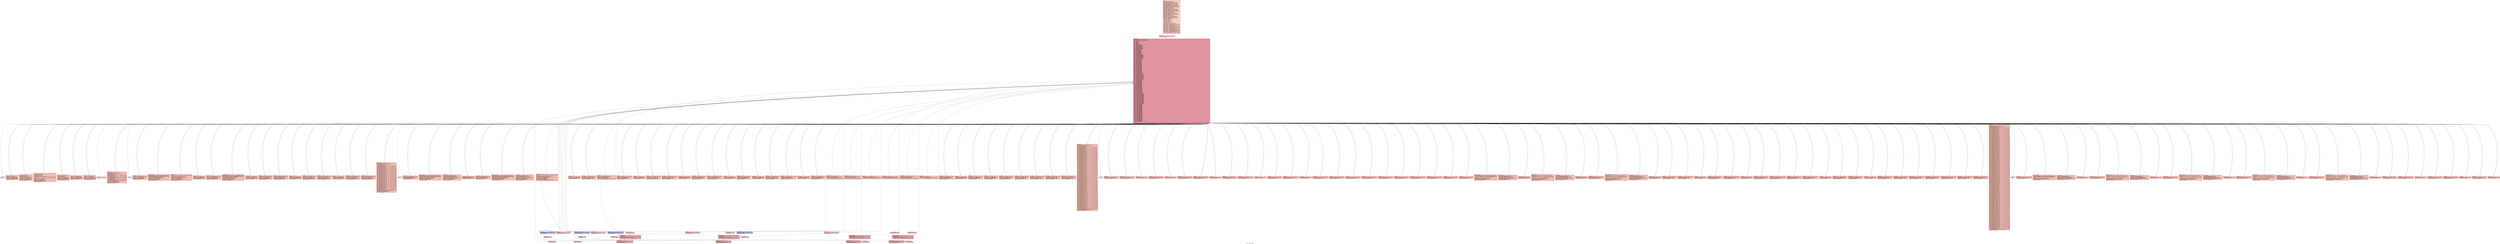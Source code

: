 digraph "CFG for 'test_function' function" {
	label="CFG for 'test_function' function";

	Node0x5e3caefc7590 [shape=record,color="#3d50c3ff", style=filled, fillcolor="#f2907270" fontname="Courier",label="{1:\l|  %dummy.var398 = alloca i32, align 4\l  %cff.state292 = alloca i32, align 4\l  %fake.counter.phialloca285 = alloca i32, align 4\l  %fake.counter227.phialloca = alloca i32, align 4\l  %fake.counter234.phialloca = alloca i32, align 4\l  %fake.counter241.phialloca = alloca i32, align 4\l  %fake.counter248.phialloca = alloca i32, align 4\l  %fake.counter.reload286.alloca = alloca i32, align 4\l  %fake.counter227.reload.alloca = alloca i32, align 4\l  %fake.counter234.reload.alloca = alloca i32, align 4\l  %fake.counter241.reload.alloca = alloca i32, align 4\l  %fake.counter248.reload.alloca = alloca i32, align 4\l  %dummy.var216 = alloca i32, align 4\l  %cff.state149 = alloca i32, align 4\l  %fake.counter.phialloca144 = alloca i32, align 4\l  %fake.counter111.phialloca = alloca i32, align 4\l  %fake.counter118.phialloca = alloca i32, align 4\l  %fake.counter.reload145.alloca = alloca i32, align 4\l  %fake.counter111.reload.alloca = alloca i32, align 4\l  %fake.counter118.reload.alloca = alloca i32, align 4\l  %dummy.var100 = alloca i32, align 4\l  %cff.state69 = alloca i32, align 4\l  %fake.counter.phialloca65 = alloca i32, align 4\l  %fake.counter37.phialloca = alloca i32, align 4\l  %fake.counter.reload66.alloca = alloca i32, align 4\l  %fake.counter37.reload.alloca = alloca i32, align 4\l  %dummy.var26 = alloca i32, align 4\l  %cff.state14 = alloca i32, align 4\l  %fake.counter.phialloca = alloca i32, align 4\l  %fake.counter5.phialloca = alloca i32, align 4\l  %fake.counter.reload.alloca = alloca i32, align 4\l  %fake.counter5.reload.alloca = alloca i32, align 4\l  %dummy.var = alloca i32, align 4\l  %cff.state = alloca i32, align 4\l  %2 = alloca i32, align 4\l  %3 = alloca i32, align 4\l  %4 = alloca i32, align 4\l  store i32 %0, ptr %2, align 4\l  store i32 0, ptr %3, align 4\l  %5 = load i32, ptr %2, align 4\l  %6 = icmp sgt i32 %5, 10\l  %cff.init = select i1 %6, i32 1, i32 6\l  store i32 %cff.init, ptr %cff.state, align 4\l  store i32 undef, ptr %fake.counter.phialloca, align 4\l  store i32 undef, ptr %fake.counter5.phialloca, align 4\l  store i32 8, ptr %cff.state14, align 4\l  store i32 undef, ptr %fake.counter.phialloca65, align 4\l  store i32 undef, ptr %fake.counter37.phialloca, align 4\l  store i32 26, ptr %cff.state69, align 4\l  store i32 undef, ptr %fake.counter.phialloca144, align 4\l  store i32 undef, ptr %fake.counter111.phialloca, align 4\l  store i32 undef, ptr %fake.counter118.phialloca, align 4\l  store i32 61, ptr %cff.state149, align 4\l  store i32 undef, ptr %fake.counter.phialloca285, align 4\l  store i32 undef, ptr %fake.counter227.phialloca, align 4\l  store i32 undef, ptr %fake.counter234.phialloca, align 4\l  store i32 undef, ptr %fake.counter241.phialloca, align 4\l  store i32 undef, ptr %fake.counter248.phialloca, align 4\l  store i32 98, ptr %cff.state292, align 4\l  br i1 false, label %fake.block438, label %cff.dispatch293\l|{<s0>T|<s1>F}}"];
	Node0x5e3caefc7590:s0 -> Node0x5e3caf04ddd0;
	Node0x5e3caefc7590:s1 -> Node0x5e3caf01aca0;
	Node0x5e3caefc76c0 [shape=record,color="#3d50c3ff", style=filled, fillcolor="#e1675170" fontname="Courier",label="{7:\l|  store i32 0, ptr %4, align 4\l  store i32 2, ptr %cff.state, align 4\l  store i32 8, ptr %cff.state14, align 4\l  store i32 26, ptr %cff.state69, align 4\l  store i32 61, ptr %cff.state149, align 4\l  store i32 98, ptr %cff.state292, align 4\l  br label %cff.dispatch293\l}"];
	Node0x5e3caefc76c0 -> Node0x5e3caf01aca0;
	Node0x5e3caefcad00 [shape=record,color="#3d50c3ff", style=filled, fillcolor="#e1675170" fontname="Courier",label="{8:\l|  %9 = load i32, ptr %4, align 4\l  %10 = load i32, ptr %2, align 4\l  %11 = icmp slt i32 %9, %10\l  %cff.next = select i1 %11, i32 3, i32 5\l  store i32 %cff.next, ptr %cff.state, align 4\l  store i32 8, ptr %cff.state14, align 4\l  store i32 26, ptr %cff.state69, align 4\l  store i32 61, ptr %cff.state149, align 4\l  store i32 98, ptr %cff.state292, align 4\l  br label %cff.dispatch293\l}"];
	Node0x5e3caefcad00 -> Node0x5e3caf01aca0;
	Node0x5e3caefcaed0 [shape=record,color="#3d50c3ff", style=filled, fillcolor="#e1675170" fontname="Courier",label="{12:\l|  %13 = load i32, ptr %4, align 4\l  %14 = load i32, ptr %3, align 4\l  %15 = add nsw i32 %14, %13\l  store i32 %15, ptr %3, align 4\l  %.str.dec.alloca = alloca [4 x i8], align 1\l  call void @chakravyuha_decrypt_string(ptr %.str.dec.alloca, ptr @.str.enc,\l... i32 4)\l  %16 = call i32 (ptr, ...) @printf(ptr noundef %.str.dec.alloca, i32 noundef\l... %15)\l  store i32 4, ptr %cff.state, align 4\l  store i32 8, ptr %cff.state14, align 4\l  store i32 26, ptr %cff.state69, align 4\l  store i32 61, ptr %cff.state149, align 4\l  store i32 98, ptr %cff.state292, align 4\l  br label %cff.dispatch293\l}"];
	Node0x5e3caefcaed0 -> Node0x5e3caf01aca0;
	Node0x5e3caefcb410 [shape=record,color="#3d50c3ff", style=filled, fillcolor="#e1675170" fontname="Courier",label="{17:\l|  %18 = load i32, ptr %4, align 4\l  %19 = add nsw i32 %18, 1\l  store i32 %19, ptr %4, align 4\l  store i32 2, ptr %cff.state, align 4\l  store i32 8, ptr %cff.state14, align 4\l  store i32 26, ptr %cff.state69, align 4\l  store i32 61, ptr %cff.state149, align 4\l  store i32 98, ptr %cff.state292, align 4\l  br label %cff.dispatch293\l}"];
	Node0x5e3caefcb410 -> Node0x5e3caf01aca0;
	Node0x5e3caefcaf30 [shape=record,color="#3d50c3ff", style=filled, fillcolor="#e1675170" fontname="Courier",label="{20:\l|  store i32 7, ptr %cff.state, align 4\l  store i32 8, ptr %cff.state14, align 4\l  store i32 26, ptr %cff.state69, align 4\l  store i32 61, ptr %cff.state149, align 4\l  store i32 98, ptr %cff.state292, align 4\l  br label %cff.dispatch293\l}"];
	Node0x5e3caefcaf30 -> Node0x5e3caf01aca0;
	Node0x5e3caefcab10 [shape=record,color="#3d50c3ff", style=filled, fillcolor="#e1675170" fontname="Courier",label="{21:\l|  store i32 -1, ptr %3, align 4\l  store i32 7, ptr %cff.state, align 4\l  store i32 8, ptr %cff.state14, align 4\l  store i32 26, ptr %cff.state69, align 4\l  store i32 61, ptr %cff.state149, align 4\l  store i32 98, ptr %cff.state292, align 4\l  br label %cff.dispatch293\l}"];
	Node0x5e3caefcab10 -> Node0x5e3caf01aca0;
	Node0x5e3caefcc180 [shape=record,color="#3d50c3ff", style=filled, fillcolor="#f2907270" fontname="Courier",label="{22:\l|  %23 = load i32, ptr %3, align 4\l  ret i32 %23\l}"];
	Node0x5e3caefdac10 [shape=record,color="#3d50c3ff", style=filled, fillcolor="#e1675170" fontname="Courier",label="{cff.dispatch:\l|  %cff.cur = load i32, ptr %cff.state, align 4\l  %24 = icmp eq i32 %cff.cur, 1\l  %cff.case.select = select i1 %24, i32 1, i32 9\l  %25 = icmp eq i32 %cff.cur, 2\l  %cff.case.select18 = select i1 %25, i32 2, i32 %cff.case.select\l  %26 = icmp eq i32 %cff.cur, 3\l  %cff.case.select19 = select i1 %26, i32 3, i32 %cff.case.select18\l  %27 = icmp eq i32 %cff.cur, 4\l  %cff.case.select20 = select i1 %27, i32 4, i32 %cff.case.select19\l  %28 = icmp eq i32 %cff.cur, 5\l  %cff.case.select21 = select i1 %28, i32 5, i32 %cff.case.select20\l  %29 = icmp eq i32 %cff.cur, 6\l  %cff.case.select22 = select i1 %29, i32 6, i32 %cff.case.select21\l  %30 = icmp eq i32 %cff.cur, 7\l  %cff.case.select23 = select i1 %30, i32 7, i32 %cff.case.select22\l  store i32 %cff.case.select23, ptr %cff.state14, align 4\l  store i32 26, ptr %cff.state69, align 4\l  store i32 61, ptr %cff.state149, align 4\l  store i32 98, ptr %cff.state292, align 4\l  br label %cff.dispatch293\l}"];
	Node0x5e3caefdac10 -> Node0x5e3caf01aca0;
	Node0x5e3caefdaca0 [shape=record,color="#3d50c3ff", style=filled, fillcolor="#c7d7f070" fontname="Courier",label="{cff.default:\l|  unreachable\l}"];
	Node0x5e3caefdd080 [shape=record,color="#3d50c3ff", style=filled, fillcolor="#e1675170" fontname="Courier",label="{fake.loop.entry:\l|  store i32 0, ptr %fake.counter.phialloca, align 4\l  store i32 11, ptr %cff.state14, align 4\l  store i32 26, ptr %cff.state69, align 4\l  store i32 61, ptr %cff.state149, align 4\l  store i32 98, ptr %cff.state292, align 4\l  br label %cff.dispatch293\l}"];
	Node0x5e3caefdd080 -> Node0x5e3caf01aca0;
	Node0x5e3caefdd0e0 [shape=record,color="#3d50c3ff", style=filled, fillcolor="#e1675170" fontname="Courier",label="{fake.loop.header:\l|  %fake.counter.reload12 = load i32, ptr %fake.counter.phialloca, align 4\l  %fake.counter.reload = load i32, ptr %fake.counter.phialloca, align 4\l  store i32 %fake.counter.reload, ptr %fake.counter.reload.alloca, align 4\l  %fake.cond = icmp slt i32 %fake.counter.reload12, 10\l  %cff.next24 = select i1 %fake.cond, i32 12, i32 13\l  store i32 %cff.next24, ptr %cff.state14, align 4\l  store i32 26, ptr %cff.state69, align 4\l  store i32 61, ptr %cff.state149, align 4\l  store i32 98, ptr %cff.state292, align 4\l  br label %cff.dispatch293\l}"];
	Node0x5e3caefdd0e0 -> Node0x5e3caf01aca0;
	Node0x5e3caefdd170 [shape=record,color="#3d50c3ff", style=filled, fillcolor="#e1675170" fontname="Courier",label="{fake.loop.body:\l|  %fake.counter.reload.reload = load i32, ptr %fake.counter.reload.alloca,\l... align 4\l  %fake.inc = add i32 %fake.counter.reload.reload, 1\l  store volatile i32 765, ptr %dummy.var, align 4\l  store i32 %fake.inc, ptr %fake.counter.phialloca, align 4\l  store i32 11, ptr %cff.state14, align 4\l  store i32 26, ptr %cff.state69, align 4\l  store i32 61, ptr %cff.state149, align 4\l  store i32 98, ptr %cff.state292, align 4\l  br label %cff.dispatch293\l}"];
	Node0x5e3caefdd170 -> Node0x5e3caf01aca0;
	Node0x5e3caefdda10 [shape=record,color="#3d50c3ff", style=filled, fillcolor="#e1675170" fontname="Courier",label="{fake.loop.exit:\l|  store i32 8, ptr %cff.state14, align 4\l  store i32 26, ptr %cff.state69, align 4\l  store i32 61, ptr %cff.state149, align 4\l  store i32 98, ptr %cff.state292, align 4\l  br label %cff.dispatch293\l}"];
	Node0x5e3caefdda10 -> Node0x5e3caf01aca0;
	Node0x5e3caefddf00 [shape=record,color="#3d50c3ff", style=filled, fillcolor="#e1675170" fontname="Courier",label="{fake.loop.entry1:\l|  store i32 0, ptr %fake.counter5.phialloca, align 4\l  store i32 15, ptr %cff.state14, align 4\l  store i32 26, ptr %cff.state69, align 4\l  store i32 61, ptr %cff.state149, align 4\l  store i32 98, ptr %cff.state292, align 4\l  br label %cff.dispatch293\l}"];
	Node0x5e3caefddf00 -> Node0x5e3caf01aca0;
	Node0x5e3caefddf90 [shape=record,color="#3d50c3ff", style=filled, fillcolor="#e1675170" fontname="Courier",label="{fake.loop.header2:\l|  %fake.counter5.reload13 = load i32, ptr %fake.counter5.phialloca, align 4\l  %fake.counter5.reload = load i32, ptr %fake.counter5.phialloca, align 4\l  store i32 %fake.counter5.reload, ptr %fake.counter5.reload.alloca, align 4\l  %fake.cond6 = icmp slt i32 %fake.counter5.reload13, 10\l  %cff.next25 = select i1 %fake.cond6, i32 16, i32 17\l  store i32 %cff.next25, ptr %cff.state14, align 4\l  store i32 26, ptr %cff.state69, align 4\l  store i32 61, ptr %cff.state149, align 4\l  store i32 98, ptr %cff.state292, align 4\l  br label %cff.dispatch293\l}"];
	Node0x5e3caefddf90 -> Node0x5e3caf01aca0;
	Node0x5e3caefde020 [shape=record,color="#3d50c3ff", style=filled, fillcolor="#e1675170" fontname="Courier",label="{fake.loop.body3:\l|  %fake.counter5.reload.reload = load i32, ptr %fake.counter5.reload.alloca,\l... align 4\l  %fake.inc7 = add i32 %fake.counter5.reload.reload, 1\l  store volatile i32 19118, ptr %dummy.var, align 4\l  store i32 %fake.inc7, ptr %fake.counter5.phialloca, align 4\l  store i32 15, ptr %cff.state14, align 4\l  store i32 26, ptr %cff.state69, align 4\l  store i32 61, ptr %cff.state149, align 4\l  store i32 98, ptr %cff.state292, align 4\l  br i1 false, label %fake.then432, label %cff.dispatch293\l|{<s0>T|<s1>F}}"];
	Node0x5e3caefde020:s0 -> Node0x5e3caf04d500;
	Node0x5e3caefde020:s1 -> Node0x5e3caf01aca0;
	Node0x5e3caefde0b0 [shape=record,color="#3d50c3ff", style=filled, fillcolor="#e1675170" fontname="Courier",label="{fake.loop.exit4:\l|  store i32 8, ptr %cff.state14, align 4\l  store i32 26, ptr %cff.state69, align 4\l  store i32 61, ptr %cff.state149, align 4\l  store i32 98, ptr %cff.state292, align 4\l  br label %cff.dispatch293\l}"];
	Node0x5e3caefde0b0 -> Node0x5e3caf01aca0;
	Node0x5e3caefde810 [shape=record,color="#3d50c3ff", style=filled, fillcolor="#e1675170" fontname="Courier",label="{fake.then:\l|  store volatile i32 63, ptr %dummy.var, align 4\l  store i32 20, ptr %cff.state14, align 4\l  store i32 26, ptr %cff.state69, align 4\l  store i32 61, ptr %cff.state149, align 4\l  store i32 98, ptr %cff.state292, align 4\l  br label %cff.dispatch293\l}"];
	Node0x5e3caefde810 -> Node0x5e3caf01aca0;
	Node0x5e3caefde8a0 [shape=record,color="#3d50c3ff", style=filled, fillcolor="#e1675170" fontname="Courier",label="{fake.else:\l|  store volatile i32 120960, ptr %dummy.var, align 4\l  store i32 20, ptr %cff.state14, align 4\l  store i32 26, ptr %cff.state69, align 4\l  store i32 61, ptr %cff.state149, align 4\l  store i32 98, ptr %cff.state292, align 4\l  br label %cff.dispatch293\l}"];
	Node0x5e3caefde8a0 -> Node0x5e3caf01aca0;
	Node0x5e3caefde930 [shape=record,color="#3d50c3ff", style=filled, fillcolor="#e1675170" fontname="Courier",label="{fake.merge:\l|  store i32 8, ptr %cff.state14, align 4\l  store i32 26, ptr %cff.state69, align 4\l  store i32 61, ptr %cff.state149, align 4\l  store i32 98, ptr %cff.state292, align 4\l  br label %cff.dispatch293\l}"];
	Node0x5e3caefde930 -> Node0x5e3caf01aca0;
	Node0x5e3caefdf1f0 [shape=record,color="#3d50c3ff", style=filled, fillcolor="#e1675170" fontname="Courier",label="{fake.then8:\l|  store volatile i32 52, ptr %dummy.var, align 4\l  store i32 23, ptr %cff.state14, align 4\l  store i32 26, ptr %cff.state69, align 4\l  store i32 61, ptr %cff.state149, align 4\l  store i32 98, ptr %cff.state292, align 4\l  br label %cff.dispatch293\l}"];
	Node0x5e3caefdf1f0 -> Node0x5e3caf01aca0;
	Node0x5e3caefdf280 [shape=record,color="#3d50c3ff", style=filled, fillcolor="#e1675170" fontname="Courier",label="{fake.else9:\l|  store volatile i32 2880, ptr %dummy.var, align 4\l  store i32 23, ptr %cff.state14, align 4\l  store i32 26, ptr %cff.state69, align 4\l  store i32 61, ptr %cff.state149, align 4\l  store i32 98, ptr %cff.state292, align 4\l  br label %cff.dispatch293\l}"];
	Node0x5e3caefdf280 -> Node0x5e3caf01aca0;
	Node0x5e3caefdf310 [shape=record,color="#3d50c3ff", style=filled, fillcolor="#e1675170" fontname="Courier",label="{fake.merge10:\l|  store i32 8, ptr %cff.state14, align 4\l  store i32 26, ptr %cff.state69, align 4\l  store i32 61, ptr %cff.state149, align 4\l  store i32 98, ptr %cff.state292, align 4\l  br label %cff.dispatch293\l}"];
	Node0x5e3caefdf310 -> Node0x5e3caf01aca0;
	Node0x5e3caefdf670 [shape=record,color="#3d50c3ff", style=filled, fillcolor="#e1675170" fontname="Courier",label="{fake.block:\l|  store volatile i32 2265, ptr %dummy.var, align 4\l  store i32 8, ptr %cff.state14, align 4\l  store i32 26, ptr %cff.state69, align 4\l  store i32 61, ptr %cff.state149, align 4\l  store i32 98, ptr %cff.state292, align 4\l  br label %cff.dispatch293\l}"];
	Node0x5e3caefdf670 -> Node0x5e3caf01aca0;
	Node0x5e3caefdfa00 [shape=record,color="#3d50c3ff", style=filled, fillcolor="#e1675170" fontname="Courier",label="{fake.block11:\l|  store volatile i32 -1306, ptr %dummy.var, align 4\l  store i32 8, ptr %cff.state14, align 4\l  store i32 26, ptr %cff.state69, align 4\l  store i32 61, ptr %cff.state149, align 4\l  store i32 98, ptr %cff.state292, align 4\l  br label %cff.dispatch293\l}"];
	Node0x5e3caefdfa00 -> Node0x5e3caf01aca0;
	Node0x5e3caefde1f0 [shape=record,color="#3d50c3ff", style=filled, fillcolor="#e1675170" fontname="Courier",label="{cff.dispatch15:\l|  %cff.cur17 = load i32, ptr %cff.state14, align 4\l  %31 = icmp eq i32 %cff.cur17, 1\l  %cff.case.select73 = select i1 %31, i32 1, i32 27\l  %32 = icmp eq i32 %cff.cur17, 2\l  %cff.case.select74 = select i1 %32, i32 2, i32 %cff.case.select73\l  %33 = icmp eq i32 %cff.cur17, 3\l  %cff.case.select75 = select i1 %33, i32 3, i32 %cff.case.select74\l  %34 = icmp eq i32 %cff.cur17, 4\l  %cff.case.select76 = select i1 %34, i32 4, i32 %cff.case.select75\l  %35 = icmp eq i32 %cff.cur17, 5\l  %cff.case.select77 = select i1 %35, i32 5, i32 %cff.case.select76\l  %36 = icmp eq i32 %cff.cur17, 6\l  %cff.case.select78 = select i1 %36, i32 6, i32 %cff.case.select77\l  %37 = icmp eq i32 %cff.cur17, 7\l  %cff.case.select79 = select i1 %37, i32 7, i32 %cff.case.select78\l  %38 = icmp eq i32 %cff.cur17, 8\l  %cff.case.select80 = select i1 %38, i32 8, i32 %cff.case.select79\l  %39 = icmp eq i32 %cff.cur17, 9\l  %cff.case.select81 = select i1 %39, i32 9, i32 %cff.case.select80\l  %40 = icmp eq i32 %cff.cur17, 10\l  %cff.case.select82 = select i1 %40, i32 10, i32 %cff.case.select81\l  %41 = icmp eq i32 %cff.cur17, 11\l  %cff.case.select83 = select i1 %41, i32 11, i32 %cff.case.select82\l  %42 = icmp eq i32 %cff.cur17, 12\l  %cff.case.select84 = select i1 %42, i32 12, i32 %cff.case.select83\l  %43 = icmp eq i32 %cff.cur17, 13\l  %cff.case.select85 = select i1 %43, i32 13, i32 %cff.case.select84\l  %44 = icmp eq i32 %cff.cur17, 14\l  %cff.case.select86 = select i1 %44, i32 14, i32 %cff.case.select85\l  %45 = icmp eq i32 %cff.cur17, 15\l  %cff.case.select87 = select i1 %45, i32 15, i32 %cff.case.select86\l  %46 = icmp eq i32 %cff.cur17, 16\l  %cff.case.select88 = select i1 %46, i32 16, i32 %cff.case.select87\l  %47 = icmp eq i32 %cff.cur17, 17\l  %cff.case.select89 = select i1 %47, i32 17, i32 %cff.case.select88\l  %48 = icmp eq i32 %cff.cur17, 18\l  %cff.case.select90 = select i1 %48, i32 18, i32 %cff.case.select89\l  %49 = icmp eq i32 %cff.cur17, 19\l  %cff.case.select91 = select i1 %49, i32 19, i32 %cff.case.select90\l  %50 = icmp eq i32 %cff.cur17, 20\l  %cff.case.select92 = select i1 %50, i32 20, i32 %cff.case.select91\l  %51 = icmp eq i32 %cff.cur17, 21\l  %cff.case.select93 = select i1 %51, i32 21, i32 %cff.case.select92\l  %52 = icmp eq i32 %cff.cur17, 22\l  %cff.case.select94 = select i1 %52, i32 22, i32 %cff.case.select93\l  %53 = icmp eq i32 %cff.cur17, 23\l  %cff.case.select95 = select i1 %53, i32 23, i32 %cff.case.select94\l  %54 = icmp eq i32 %cff.cur17, 24\l  %cff.case.select96 = select i1 %54, i32 24, i32 %cff.case.select95\l  %55 = icmp eq i32 %cff.cur17, 25\l  %cff.case.select97 = select i1 %55, i32 25, i32 %cff.case.select96\l  store i32 %cff.case.select97, ptr %cff.state69, align 4\l  store i32 61, ptr %cff.state149, align 4\l  store i32 98, ptr %cff.state292, align 4\l  br label %cff.dispatch293\l}"];
	Node0x5e3caefde1f0 -> Node0x5e3caf01aca0;
	Node0x5e3caefde250 [shape=record,color="#3d50c3ff", style=filled, fillcolor="#c7d7f070" fontname="Courier",label="{cff.default16:\l|  unreachable\l}"];
	Node0x5e3caefdcc50 [shape=record,color="#3d50c3ff", style=filled, fillcolor="#e1675170" fontname="Courier",label="{fake.loop.entry27:\l|  store i32 0, ptr %fake.counter.phialloca65, align 4\l  store i32 29, ptr %cff.state69, align 4\l  store i32 61, ptr %cff.state149, align 4\l  store i32 98, ptr %cff.state292, align 4\l  br label %cff.dispatch293\l}"];
	Node0x5e3caefdcc50 -> Node0x5e3caf01aca0;
	Node0x5e3caefddb30 [shape=record,color="#3d50c3ff", style=filled, fillcolor="#e1675170" fontname="Courier",label="{fake.loop.header28:\l|  %fake.counter.reload67 = load i32, ptr %fake.counter.phialloca65, align 4\l  %fake.counter.reload66 = load i32, ptr %fake.counter.phialloca65, align 4\l  store i32 %fake.counter.reload66, ptr %fake.counter.reload66.alloca, align 4\l  %fake.cond31 = icmp slt i32 %fake.counter.reload67, 10\l  %cff.next98 = select i1 %fake.cond31, i32 30, i32 31\l  store i32 %cff.next98, ptr %cff.state69, align 4\l  store i32 61, ptr %cff.state149, align 4\l  store i32 98, ptr %cff.state292, align 4\l  br label %cff.dispatch293\l}"];
	Node0x5e3caefddb30 -> Node0x5e3caf01aca0;
	Node0x5e3caefe7460 [shape=record,color="#3d50c3ff", style=filled, fillcolor="#e1675170" fontname="Courier",label="{fake.loop.body29:\l|  %fake.counter.reload66.reload = load i32, ptr\l... %fake.counter.reload66.alloca, align 4\l  %fake.inc32 = add i32 %fake.counter.reload66.reload, 1\l  store volatile i32 96, ptr %dummy.var26, align 4\l  store i32 %fake.inc32, ptr %fake.counter.phialloca65, align 4\l  store i32 29, ptr %cff.state69, align 4\l  store i32 61, ptr %cff.state149, align 4\l  store i32 98, ptr %cff.state292, align 4\l  br label %cff.dispatch293\l}"];
	Node0x5e3caefe7460 -> Node0x5e3caf01aca0;
	Node0x5e3caefe74f0 [shape=record,color="#3d50c3ff", style=filled, fillcolor="#e1675170" fontname="Courier",label="{fake.loop.exit30:\l|  store i32 26, ptr %cff.state69, align 4\l  store i32 61, ptr %cff.state149, align 4\l  store i32 98, ptr %cff.state292, align 4\l  br label %cff.dispatch293\l}"];
	Node0x5e3caefe74f0 -> Node0x5e3caf01aca0;
	Node0x5e3caefe7980 [shape=record,color="#3d50c3ff", style=filled, fillcolor="#e1675170" fontname="Courier",label="{fake.loop.entry33:\l|  store i32 0, ptr %fake.counter37.phialloca, align 4\l  store i32 33, ptr %cff.state69, align 4\l  store i32 61, ptr %cff.state149, align 4\l  store i32 98, ptr %cff.state292, align 4\l  br label %cff.dispatch293\l}"];
	Node0x5e3caefe7980 -> Node0x5e3caf01aca0;
	Node0x5e3caefe7a10 [shape=record,color="#3d50c3ff", style=filled, fillcolor="#e1675170" fontname="Courier",label="{fake.loop.header34:\l|  %fake.counter37.reload68 = load i32, ptr %fake.counter37.phialloca, align 4\l  %fake.counter37.reload = load i32, ptr %fake.counter37.phialloca, align 4\l  store i32 %fake.counter37.reload, ptr %fake.counter37.reload.alloca, align 4\l  %fake.cond38 = icmp slt i32 %fake.counter37.reload68, 10\l  %cff.next99 = select i1 %fake.cond38, i32 34, i32 35\l  store i32 %cff.next99, ptr %cff.state69, align 4\l  store i32 61, ptr %cff.state149, align 4\l  store i32 98, ptr %cff.state292, align 4\l  br label %cff.dispatch293\l}"];
	Node0x5e3caefe7a10 -> Node0x5e3caf01aca0;
	Node0x5e3caefe7aa0 [shape=record,color="#3d50c3ff", style=filled, fillcolor="#e1675170" fontname="Courier",label="{fake.loop.body35:\l|  %fake.counter37.reload.reload = load i32, ptr\l... %fake.counter37.reload.alloca, align 4\l  %fake.inc39 = add i32 %fake.counter37.reload.reload, 1\l  store volatile i32 41759, ptr %dummy.var26, align 4\l  store i32 %fake.inc39, ptr %fake.counter37.phialloca, align 4\l  store i32 33, ptr %cff.state69, align 4\l  store i32 61, ptr %cff.state149, align 4\l  store i32 98, ptr %cff.state292, align 4\l  br label %cff.dispatch293\l}"];
	Node0x5e3caefe7aa0 -> Node0x5e3caf01aca0;
	Node0x5e3caefe7b30 [shape=record,color="#3d50c3ff", style=filled, fillcolor="#e1675170" fontname="Courier",label="{fake.loop.exit36:\l|  store i32 26, ptr %cff.state69, align 4\l  store i32 61, ptr %cff.state149, align 4\l  store i32 98, ptr %cff.state292, align 4\l  br label %cff.dispatch293\l}"];
	Node0x5e3caefe7b30 -> Node0x5e3caf01aca0;
	Node0x5e3caefe82f0 [shape=record,color="#3d50c3ff", style=filled, fillcolor="#e1675170" fontname="Courier",label="{fake.then40:\l|  store volatile i32 70, ptr %dummy.var26, align 4\l  store i32 38, ptr %cff.state69, align 4\l  store i32 61, ptr %cff.state149, align 4\l  store i32 98, ptr %cff.state292, align 4\l  br label %cff.dispatch293\l}"];
	Node0x5e3caefe82f0 -> Node0x5e3caf01aca0;
	Node0x5e3caefe8380 [shape=record,color="#3d50c3ff", style=filled, fillcolor="#e1675170" fontname="Courier",label="{fake.else41:\l|  store volatile i32 967680, ptr %dummy.var26, align 4\l  store i32 38, ptr %cff.state69, align 4\l  store i32 61, ptr %cff.state149, align 4\l  store i32 98, ptr %cff.state292, align 4\l  br label %cff.dispatch293\l}"];
	Node0x5e3caefe8380 -> Node0x5e3caf01aca0;
	Node0x5e3caefe8410 [shape=record,color="#3d50c3ff", style=filled, fillcolor="#e1675170" fontname="Courier",label="{fake.merge42:\l|  store i32 26, ptr %cff.state69, align 4\l  store i32 61, ptr %cff.state149, align 4\l  store i32 98, ptr %cff.state292, align 4\l  br label %cff.dispatch293\l}"];
	Node0x5e3caefe8410 -> Node0x5e3caf01aca0;
	Node0x5e3caefe8770 [shape=record,color="#3d50c3ff", style=filled, fillcolor="#e1675170" fontname="Courier",label="{fake.then43:\l|  store volatile i32 78, ptr %dummy.var26, align 4\l  store i32 41, ptr %cff.state69, align 4\l  store i32 61, ptr %cff.state149, align 4\l  store i32 98, ptr %cff.state292, align 4\l  br label %cff.dispatch293\l}"];
	Node0x5e3caefe8770 -> Node0x5e3caf01aca0;
	Node0x5e3caefe8800 [shape=record,color="#3d50c3ff", style=filled, fillcolor="#e1675170" fontname="Courier",label="{fake.else44:\l|  store volatile i32 8709120, ptr %dummy.var26, align 4\l  store i32 41, ptr %cff.state69, align 4\l  store i32 61, ptr %cff.state149, align 4\l  store i32 98, ptr %cff.state292, align 4\l  br label %cff.dispatch293\l}"];
	Node0x5e3caefe8800 -> Node0x5e3caf01aca0;
	Node0x5e3caefe8890 [shape=record,color="#3d50c3ff", style=filled, fillcolor="#e1675170" fontname="Courier",label="{fake.merge45:\l|  store i32 26, ptr %cff.state69, align 4\l  store i32 61, ptr %cff.state149, align 4\l  store i32 98, ptr %cff.state292, align 4\l  br label %cff.dispatch293\l}"];
	Node0x5e3caefe8890 -> Node0x5e3caf01aca0;
	Node0x5e3caefe8c50 [shape=record,color="#3d50c3ff", style=filled, fillcolor="#e1675170" fontname="Courier",label="{fake.then46:\l|  store volatile i32 70, ptr %dummy.var26, align 4\l  store i32 44, ptr %cff.state69, align 4\l  store i32 61, ptr %cff.state149, align 4\l  store i32 98, ptr %cff.state292, align 4\l  br label %cff.dispatch293\l}"];
	Node0x5e3caefe8c50 -> Node0x5e3caf01aca0;
	Node0x5e3caefe8ce0 [shape=record,color="#3d50c3ff", style=filled, fillcolor="#e1675170" fontname="Courier",label="{fake.else47:\l|  store volatile i32 967680, ptr %dummy.var26, align 4\l  store i32 44, ptr %cff.state69, align 4\l  store i32 61, ptr %cff.state149, align 4\l  store i32 98, ptr %cff.state292, align 4\l  br label %cff.dispatch293\l}"];
	Node0x5e3caefe8ce0 -> Node0x5e3caf01aca0;
	Node0x5e3caefe8d70 [shape=record,color="#3d50c3ff", style=filled, fillcolor="#e1675170" fontname="Courier",label="{fake.merge48:\l|  store i32 26, ptr %cff.state69, align 4\l  store i32 61, ptr %cff.state149, align 4\l  store i32 98, ptr %cff.state292, align 4\l  br label %cff.dispatch293\l}"];
	Node0x5e3caefe8d70 -> Node0x5e3caf01aca0;
	Node0x5e3caefe90d0 [shape=record,color="#3d50c3ff", style=filled, fillcolor="#e1675170" fontname="Courier",label="{fake.then49:\l|  store volatile i32 52, ptr %dummy.var26, align 4\l  store i32 47, ptr %cff.state69, align 4\l  store i32 61, ptr %cff.state149, align 4\l  store i32 98, ptr %cff.state292, align 4\l  br label %cff.dispatch293\l}"];
	Node0x5e3caefe90d0 -> Node0x5e3caf01aca0;
	Node0x5e3caefe9160 [shape=record,color="#3d50c3ff", style=filled, fillcolor="#e1675170" fontname="Courier",label="{fake.else50:\l|  store volatile i32 2880, ptr %dummy.var26, align 4\l  store i32 47, ptr %cff.state69, align 4\l  store i32 61, ptr %cff.state149, align 4\l  store i32 98, ptr %cff.state292, align 4\l  br i1 false, label %fake.loop.entry412, label %cff.dispatch293\l|{<s0>T|<s1>F}}"];
	Node0x5e3caefe9160:s0 -> Node0x5e3caf03e2c0;
	Node0x5e3caefe9160:s1 -> Node0x5e3caf01aca0;
	Node0x5e3caefe91f0 [shape=record,color="#3d50c3ff", style=filled, fillcolor="#e1675170" fontname="Courier",label="{fake.merge51:\l|  store i32 26, ptr %cff.state69, align 4\l  store i32 61, ptr %cff.state149, align 4\l  store i32 98, ptr %cff.state292, align 4\l  br label %cff.dispatch293\l}"];
	Node0x5e3caefe91f0 -> Node0x5e3caf01aca0;
	Node0x5e3caefe9550 [shape=record,color="#3d50c3ff", style=filled, fillcolor="#e1675170" fontname="Courier",label="{fake.then52:\l|  store volatile i32 87, ptr %dummy.var26, align 4\l  store i32 50, ptr %cff.state69, align 4\l  store i32 61, ptr %cff.state149, align 4\l  store i32 98, ptr %cff.state292, align 4\l  br label %cff.dispatch293\l}"];
	Node0x5e3caefe9550 -> Node0x5e3caf01aca0;
	Node0x5e3caefe95e0 [shape=record,color="#3d50c3ff", style=filled, fillcolor="#e1675170" fontname="Courier",label="{fake.else53:\l|  store volatile i32 87091200, ptr %dummy.var26, align 4\l  store i32 50, ptr %cff.state69, align 4\l  store i32 61, ptr %cff.state149, align 4\l  store i32 98, ptr %cff.state292, align 4\l  br label %cff.dispatch293\l}"];
	Node0x5e3caefe95e0 -> Node0x5e3caf01aca0;
	Node0x5e3caefe9670 [shape=record,color="#3d50c3ff", style=filled, fillcolor="#e1675170" fontname="Courier",label="{fake.merge54:\l|  store i32 26, ptr %cff.state69, align 4\l  store i32 61, ptr %cff.state149, align 4\l  store i32 98, ptr %cff.state292, align 4\l  br label %cff.dispatch293\l}"];
	Node0x5e3caefe9670 -> Node0x5e3caf01aca0;
	Node0x5e3caefe9a30 [shape=record,color="#3d50c3ff", style=filled, fillcolor="#e1675170" fontname="Courier",label="{fake.then55:\l|  store volatile i32 52, ptr %dummy.var26, align 4\l  store i32 53, ptr %cff.state69, align 4\l  store i32 61, ptr %cff.state149, align 4\l  store i32 98, ptr %cff.state292, align 4\l  br label %cff.dispatch293\l}"];
	Node0x5e3caefe9a30 -> Node0x5e3caf01aca0;
	Node0x5e3caefe9ac0 [shape=record,color="#3d50c3ff", style=filled, fillcolor="#e1675170" fontname="Courier",label="{fake.else56:\l|  store volatile i32 2880, ptr %dummy.var26, align 4\l  store i32 53, ptr %cff.state69, align 4\l  store i32 61, ptr %cff.state149, align 4\l  store i32 98, ptr %cff.state292, align 4\l  br label %cff.dispatch293\l}"];
	Node0x5e3caefe9ac0 -> Node0x5e3caf01aca0;
	Node0x5e3caefe9b50 [shape=record,color="#3d50c3ff", style=filled, fillcolor="#e1675170" fontname="Courier",label="{fake.merge57:\l|  store i32 26, ptr %cff.state69, align 4\l  store i32 61, ptr %cff.state149, align 4\l  store i32 98, ptr %cff.state292, align 4\l  br label %cff.dispatch293\l}"];
	Node0x5e3caefe9b50 -> Node0x5e3caf01aca0;
	Node0x5e3caefe9eb0 [shape=record,color="#3d50c3ff", style=filled, fillcolor="#e1675170" fontname="Courier",label="{fake.block58:\l|  store volatile i32 -465, ptr %dummy.var26, align 4\l  store i32 26, ptr %cff.state69, align 4\l  store i32 61, ptr %cff.state149, align 4\l  store i32 98, ptr %cff.state292, align 4\l  br label %cff.dispatch293\l}"];
	Node0x5e3caefe9eb0 -> Node0x5e3caf01aca0;
	Node0x5e3caefdfe20 [shape=record,color="#3d50c3ff", style=filled, fillcolor="#e1675170" fontname="Courier",label="{fake.block59:\l|  store volatile i32 2, ptr %dummy.var26, align 4\l  store i32 26, ptr %cff.state69, align 4\l  store i32 61, ptr %cff.state149, align 4\l  store i32 98, ptr %cff.state292, align 4\l  br label %cff.dispatch293\l}"];
	Node0x5e3caefdfe20 -> Node0x5e3caf01aca0;
	Node0x5e3caefe0060 [shape=record,color="#3d50c3ff", style=filled, fillcolor="#e1675170" fontname="Courier",label="{fake.block60:\l|  store volatile i32 109, ptr %dummy.var26, align 4\l  store i32 26, ptr %cff.state69, align 4\l  store i32 61, ptr %cff.state149, align 4\l  store i32 98, ptr %cff.state292, align 4\l  br label %cff.dispatch293\l}"];
	Node0x5e3caefe0060 -> Node0x5e3caf01aca0;
	Node0x5e3caefe02a0 [shape=record,color="#3d50c3ff", style=filled, fillcolor="#e1675170" fontname="Courier",label="{fake.block61:\l|  store volatile i32 66, ptr %dummy.var26, align 4\l  store i32 26, ptr %cff.state69, align 4\l  store i32 61, ptr %cff.state149, align 4\l  store i32 98, ptr %cff.state292, align 4\l  br label %cff.dispatch293\l}"];
	Node0x5e3caefe02a0 -> Node0x5e3caf01aca0;
	Node0x5e3caefe04e0 [shape=record,color="#3d50c3ff", style=filled, fillcolor="#e1675170" fontname="Courier",label="{fake.block62:\l|  store volatile i32 109, ptr %dummy.var26, align 4\l  store i32 26, ptr %cff.state69, align 4\l  store i32 61, ptr %cff.state149, align 4\l  store i32 98, ptr %cff.state292, align 4\l  br label %cff.dispatch293\l}"];
	Node0x5e3caefe04e0 -> Node0x5e3caf01aca0;
	Node0x5e3caefeb8d0 [shape=record,color="#3d50c3ff", style=filled, fillcolor="#e1675170" fontname="Courier",label="{fake.block63:\l|  store volatile i32 882, ptr %dummy.var26, align 4\l  store i32 26, ptr %cff.state69, align 4\l  store i32 61, ptr %cff.state149, align 4\l  store i32 98, ptr %cff.state292, align 4\l  br label %cff.dispatch293\l}"];
	Node0x5e3caefeb8d0 -> Node0x5e3caf01aca0;
	Node0x5e3caefebb10 [shape=record,color="#3d50c3ff", style=filled, fillcolor="#e1675170" fontname="Courier",label="{fake.block64:\l|  store volatile i32 2490, ptr %dummy.var26, align 4\l  store i32 26, ptr %cff.state69, align 4\l  store i32 61, ptr %cff.state149, align 4\l  store i32 98, ptr %cff.state292, align 4\l  br label %cff.dispatch293\l}"];
	Node0x5e3caefebb10 -> Node0x5e3caf01aca0;
	Node0x5e3caefe7c70 [shape=record,color="#3d50c3ff", style=filled, fillcolor="#e1675170" fontname="Courier",label="{cff.dispatch70:\l|  %cff.cur72 = load i32, ptr %cff.state69, align 4\l  %56 = icmp eq i32 %cff.cur72, 1\l  %cff.case.select153 = select i1 %56, i32 1, i32 62\l  %57 = icmp eq i32 %cff.cur72, 2\l  %cff.case.select154 = select i1 %57, i32 2, i32 %cff.case.select153\l  %58 = icmp eq i32 %cff.cur72, 3\l  %cff.case.select155 = select i1 %58, i32 3, i32 %cff.case.select154\l  %59 = icmp eq i32 %cff.cur72, 4\l  %cff.case.select156 = select i1 %59, i32 4, i32 %cff.case.select155\l  %60 = icmp eq i32 %cff.cur72, 5\l  %cff.case.select157 = select i1 %60, i32 5, i32 %cff.case.select156\l  %61 = icmp eq i32 %cff.cur72, 6\l  %cff.case.select158 = select i1 %61, i32 6, i32 %cff.case.select157\l  %62 = icmp eq i32 %cff.cur72, 7\l  %cff.case.select159 = select i1 %62, i32 7, i32 %cff.case.select158\l  %63 = icmp eq i32 %cff.cur72, 8\l  %cff.case.select160 = select i1 %63, i32 8, i32 %cff.case.select159\l  %64 = icmp eq i32 %cff.cur72, 9\l  %cff.case.select161 = select i1 %64, i32 9, i32 %cff.case.select160\l  %65 = icmp eq i32 %cff.cur72, 10\l  %cff.case.select162 = select i1 %65, i32 10, i32 %cff.case.select161\l  %66 = icmp eq i32 %cff.cur72, 11\l  %cff.case.select163 = select i1 %66, i32 11, i32 %cff.case.select162\l  %67 = icmp eq i32 %cff.cur72, 12\l  %cff.case.select164 = select i1 %67, i32 12, i32 %cff.case.select163\l  %68 = icmp eq i32 %cff.cur72, 13\l  %cff.case.select165 = select i1 %68, i32 13, i32 %cff.case.select164\l  %69 = icmp eq i32 %cff.cur72, 14\l  %cff.case.select166 = select i1 %69, i32 14, i32 %cff.case.select165\l  %70 = icmp eq i32 %cff.cur72, 15\l  %cff.case.select167 = select i1 %70, i32 15, i32 %cff.case.select166\l  %71 = icmp eq i32 %cff.cur72, 16\l  %cff.case.select168 = select i1 %71, i32 16, i32 %cff.case.select167\l  %72 = icmp eq i32 %cff.cur72, 17\l  %cff.case.select169 = select i1 %72, i32 17, i32 %cff.case.select168\l  %73 = icmp eq i32 %cff.cur72, 18\l  %cff.case.select170 = select i1 %73, i32 18, i32 %cff.case.select169\l  %74 = icmp eq i32 %cff.cur72, 19\l  %cff.case.select171 = select i1 %74, i32 19, i32 %cff.case.select170\l  %75 = icmp eq i32 %cff.cur72, 20\l  %cff.case.select172 = select i1 %75, i32 20, i32 %cff.case.select171\l  %76 = icmp eq i32 %cff.cur72, 21\l  %cff.case.select173 = select i1 %76, i32 21, i32 %cff.case.select172\l  %77 = icmp eq i32 %cff.cur72, 22\l  %cff.case.select174 = select i1 %77, i32 22, i32 %cff.case.select173\l  %78 = icmp eq i32 %cff.cur72, 23\l  %cff.case.select175 = select i1 %78, i32 23, i32 %cff.case.select174\l  %79 = icmp eq i32 %cff.cur72, 24\l  %cff.case.select176 = select i1 %79, i32 24, i32 %cff.case.select175\l  %80 = icmp eq i32 %cff.cur72, 25\l  %cff.case.select177 = select i1 %80, i32 25, i32 %cff.case.select176\l  %81 = icmp eq i32 %cff.cur72, 26\l  %cff.case.select178 = select i1 %81, i32 26, i32 %cff.case.select177\l  %82 = icmp eq i32 %cff.cur72, 27\l  %cff.case.select179 = select i1 %82, i32 27, i32 %cff.case.select178\l  %83 = icmp eq i32 %cff.cur72, 28\l  %cff.case.select180 = select i1 %83, i32 28, i32 %cff.case.select179\l  %84 = icmp eq i32 %cff.cur72, 29\l  %cff.case.select181 = select i1 %84, i32 29, i32 %cff.case.select180\l  %85 = icmp eq i32 %cff.cur72, 30\l  %cff.case.select182 = select i1 %85, i32 30, i32 %cff.case.select181\l  %86 = icmp eq i32 %cff.cur72, 31\l  %cff.case.select183 = select i1 %86, i32 31, i32 %cff.case.select182\l  %87 = icmp eq i32 %cff.cur72, 32\l  %cff.case.select184 = select i1 %87, i32 32, i32 %cff.case.select183\l  %88 = icmp eq i32 %cff.cur72, 33\l  %cff.case.select185 = select i1 %88, i32 33, i32 %cff.case.select184\l  %89 = icmp eq i32 %cff.cur72, 34\l  %cff.case.select186 = select i1 %89, i32 34, i32 %cff.case.select185\l  %90 = icmp eq i32 %cff.cur72, 35\l  %cff.case.select187 = select i1 %90, i32 35, i32 %cff.case.select186\l  %91 = icmp eq i32 %cff.cur72, 36\l  %cff.case.select188 = select i1 %91, i32 36, i32 %cff.case.select187\l  %92 = icmp eq i32 %cff.cur72, 37\l  %cff.case.select189 = select i1 %92, i32 37, i32 %cff.case.select188\l  %93 = icmp eq i32 %cff.cur72, 38\l  %cff.case.select190 = select i1 %93, i32 38, i32 %cff.case.select189\l  %94 = icmp eq i32 %cff.cur72, 39\l  %cff.case.select191 = select i1 %94, i32 39, i32 %cff.case.select190\l  %95 = icmp eq i32 %cff.cur72, 40\l  %cff.case.select192 = select i1 %95, i32 40, i32 %cff.case.select191\l  %96 = icmp eq i32 %cff.cur72, 41\l  %cff.case.select193 = select i1 %96, i32 41, i32 %cff.case.select192\l  %97 = icmp eq i32 %cff.cur72, 42\l  %cff.case.select194 = select i1 %97, i32 42, i32 %cff.case.select193\l  %98 = icmp eq i32 %cff.cur72, 43\l  %cff.case.select195 = select i1 %98, i32 43, i32 %cff.case.select194\l  %99 = icmp eq i32 %cff.cur72, 44\l  %cff.case.select196 = select i1 %99, i32 44, i32 %cff.case.select195\l  %100 = icmp eq i32 %cff.cur72, 45\l  %cff.case.select197 = select i1 %100, i32 45, i32 %cff.case.select196\l  %101 = icmp eq i32 %cff.cur72, 46\l  %cff.case.select198 = select i1 %101, i32 46, i32 %cff.case.select197\l  %102 = icmp eq i32 %cff.cur72, 47\l  %cff.case.select199 = select i1 %102, i32 47, i32 %cff.case.select198\l  %103 = icmp eq i32 %cff.cur72, 48\l  %cff.case.select200 = select i1 %103, i32 48, i32 %cff.case.select199\l  %104 = icmp eq i32 %cff.cur72, 49\l  %cff.case.select201 = select i1 %104, i32 49, i32 %cff.case.select200\l  %105 = icmp eq i32 %cff.cur72, 50\l  %cff.case.select202 = select i1 %105, i32 50, i32 %cff.case.select201\l  %106 = icmp eq i32 %cff.cur72, 51\l  %cff.case.select203 = select i1 %106, i32 51, i32 %cff.case.select202\l  %107 = icmp eq i32 %cff.cur72, 52\l  %cff.case.select204 = select i1 %107, i32 52, i32 %cff.case.select203\l  %108 = icmp eq i32 %cff.cur72, 53\l  %cff.case.select205 = select i1 %108, i32 53, i32 %cff.case.select204\l  %109 = icmp eq i32 %cff.cur72, 54\l  %cff.case.select206 = select i1 %109, i32 54, i32 %cff.case.select205\l  %110 = icmp eq i32 %cff.cur72, 55\l  %cff.case.select207 = select i1 %110, i32 55, i32 %cff.case.select206\l  %111 = icmp eq i32 %cff.cur72, 56\l  %cff.case.select208 = select i1 %111, i32 56, i32 %cff.case.select207\l  %112 = icmp eq i32 %cff.cur72, 57\l  %cff.case.select209 = select i1 %112, i32 57, i32 %cff.case.select208\l  %113 = icmp eq i32 %cff.cur72, 58\l  %cff.case.select210 = select i1 %113, i32 58, i32 %cff.case.select209\l  %114 = icmp eq i32 %cff.cur72, 59\l  %cff.case.select211 = select i1 %114, i32 59, i32 %cff.case.select210\l  %115 = icmp eq i32 %cff.cur72, 60\l  %cff.case.select212 = select i1 %115, i32 60, i32 %cff.case.select211\l  store i32 %cff.case.select212, ptr %cff.state149, align 4\l  store i32 98, ptr %cff.state292, align 4\l  br label %cff.dispatch293\l}"];
	Node0x5e3caefe7c70 -> Node0x5e3caf01aca0;
	Node0x5e3caefe7cd0 [shape=record,color="#3d50c3ff", style=filled, fillcolor="#cbd8ee70" fontname="Courier",label="{cff.default71:\l|  unreachable\l}"];
	Node0x5e3caefdafa0 [shape=record,color="#3d50c3ff", style=filled, fillcolor="#e1675170" fontname="Courier",label="{fake.loop.entry101:\l|  store i32 0, ptr %fake.counter.phialloca144, align 4\l  store i32 64, ptr %cff.state149, align 4\l  store i32 98, ptr %cff.state292, align 4\l  br i1 false, label %fake.then435, label %cff.dispatch293\l|{<s0>T|<s1>F}}"];
	Node0x5e3caefdafa0:s0 -> Node0x5e3caf04d950;
	Node0x5e3caefdafa0:s1 -> Node0x5e3caf01aca0;
	Node0x5e3caefec3b0 [shape=record,color="#3d50c3ff", style=filled, fillcolor="#e1675170" fontname="Courier",label="{fake.loop.header102:\l|  %fake.counter.reload146 = load i32, ptr %fake.counter.phialloca144, align 4\l  %fake.counter.reload145 = load i32, ptr %fake.counter.phialloca144, align 4\l  store i32 %fake.counter.reload145, ptr %fake.counter.reload145.alloca, align\l... 4\l  %fake.cond105 = icmp slt i32 %fake.counter.reload146, 10\l  %cff.next213 = select i1 %fake.cond105, i32 65, i32 66\l  store i32 %cff.next213, ptr %cff.state149, align 4\l  store i32 98, ptr %cff.state292, align 4\l  br label %cff.dispatch293\l}"];
	Node0x5e3caefec3b0 -> Node0x5e3caf01aca0;
	Node0x5e3caefddad0 [shape=record,color="#3d50c3ff", style=filled, fillcolor="#e1675170" fontname="Courier",label="{fake.loop.body103:\l|  %fake.counter.reload145.reload = load i32, ptr\l... %fake.counter.reload145.alloca, align 4\l  %fake.inc106 = add i32 %fake.counter.reload145.reload, 1\l  store volatile i32 869, ptr %dummy.var100, align 4\l  store i32 %fake.inc106, ptr %fake.counter.phialloca144, align 4\l  store i32 64, ptr %cff.state149, align 4\l  store i32 98, ptr %cff.state292, align 4\l  br label %cff.dispatch293\l}"];
	Node0x5e3caefddad0 -> Node0x5e3caf01aca0;
	Node0x5e3caefe75e0 [shape=record,color="#3d50c3ff", style=filled, fillcolor="#e1675170" fontname="Courier",label="{fake.loop.exit104:\l|  store i32 61, ptr %cff.state149, align 4\l  store i32 98, ptr %cff.state292, align 4\l  br label %cff.dispatch293\l}"];
	Node0x5e3caefe75e0 -> Node0x5e3caf01aca0;
	Node0x5e3caeffca00 [shape=record,color="#3d50c3ff", style=filled, fillcolor="#e1675170" fontname="Courier",label="{fake.loop.entry107:\l|  store i32 0, ptr %fake.counter111.phialloca, align 4\l  store i32 68, ptr %cff.state149, align 4\l  store i32 98, ptr %cff.state292, align 4\l  br i1 false, label %fake.then426, label %cff.dispatch293\l|{<s0>T|<s1>F}}"];
	Node0x5e3caeffca00:s0 -> Node0x5e3caf011f40;
	Node0x5e3caeffca00:s1 -> Node0x5e3caf01aca0;
	Node0x5e3caeffca90 [shape=record,color="#3d50c3ff", style=filled, fillcolor="#e1675170" fontname="Courier",label="{fake.loop.header108:\l|  %fake.counter111.reload147 = load i32, ptr %fake.counter111.phialloca,\l... align 4\l  %fake.counter111.reload = load i32, ptr %fake.counter111.phialloca, align 4\l  store i32 %fake.counter111.reload, ptr %fake.counter111.reload.alloca, align\l... 4\l  %fake.cond112 = icmp slt i32 %fake.counter111.reload147, 10\l  %cff.next214 = select i1 %fake.cond112, i32 69, i32 70\l  store i32 %cff.next214, ptr %cff.state149, align 4\l  store i32 98, ptr %cff.state292, align 4\l  br label %cff.dispatch293\l}"];
	Node0x5e3caeffca90 -> Node0x5e3caf01aca0;
	Node0x5e3caeffcb20 [shape=record,color="#3d50c3ff", style=filled, fillcolor="#e1675170" fontname="Courier",label="{fake.loop.body109:\l|  %fake.counter111.reload.reload = load i32, ptr\l... %fake.counter111.reload.alloca, align 4\l  %fake.inc113 = add i32 %fake.counter111.reload.reload, 1\l  store volatile i32 17785, ptr %dummy.var100, align 4\l  store i32 %fake.inc113, ptr %fake.counter111.phialloca, align 4\l  store i32 68, ptr %cff.state149, align 4\l  store i32 98, ptr %cff.state292, align 4\l  br label %cff.dispatch293\l}"];
	Node0x5e3caeffcb20 -> Node0x5e3caf01aca0;
	Node0x5e3caeffcbb0 [shape=record,color="#3d50c3ff", style=filled, fillcolor="#e1675170" fontname="Courier",label="{fake.loop.exit110:\l|  store i32 61, ptr %cff.state149, align 4\l  store i32 98, ptr %cff.state292, align 4\l  br label %cff.dispatch293\l}"];
	Node0x5e3caeffcbb0 -> Node0x5e3caf01aca0;
	Node0x5e3caeffd340 [shape=record,color="#3d50c3ff", style=filled, fillcolor="#e1675170" fontname="Courier",label="{fake.loop.entry114:\l|  store i32 0, ptr %fake.counter118.phialloca, align 4\l  store i32 72, ptr %cff.state149, align 4\l  store i32 98, ptr %cff.state292, align 4\l  br label %cff.dispatch293\l}"];
	Node0x5e3caeffd340 -> Node0x5e3caf01aca0;
	Node0x5e3caeffd3d0 [shape=record,color="#3d50c3ff", style=filled, fillcolor="#e1675170" fontname="Courier",label="{fake.loop.header115:\l|  %fake.counter118.reload148 = load i32, ptr %fake.counter118.phialloca,\l... align 4\l  %fake.counter118.reload = load i32, ptr %fake.counter118.phialloca, align 4\l  store i32 %fake.counter118.reload, ptr %fake.counter118.reload.alloca, align\l... 4\l  %fake.cond119 = icmp slt i32 %fake.counter118.reload148, 10\l  %cff.next215 = select i1 %fake.cond119, i32 73, i32 74\l  store i32 %cff.next215, ptr %cff.state149, align 4\l  store i32 98, ptr %cff.state292, align 4\l  br label %cff.dispatch293\l}"];
	Node0x5e3caeffd3d0 -> Node0x5e3caf01aca0;
	Node0x5e3caeffd460 [shape=record,color="#3d50c3ff", style=filled, fillcolor="#e1675170" fontname="Courier",label="{fake.loop.body116:\l|  %fake.counter118.reload.reload = load i32, ptr\l... %fake.counter118.reload.alloca, align 4\l  %fake.inc120 = add i32 %fake.counter118.reload.reload, 1\l  store volatile i32 7546, ptr %dummy.var100, align 4\l  store i32 %fake.inc120, ptr %fake.counter118.phialloca, align 4\l  store i32 72, ptr %cff.state149, align 4\l  store i32 98, ptr %cff.state292, align 4\l  br label %cff.dispatch293\l}"];
	Node0x5e3caeffd460 -> Node0x5e3caf01aca0;
	Node0x5e3caeffd4f0 [shape=record,color="#3d50c3ff", style=filled, fillcolor="#e1675170" fontname="Courier",label="{fake.loop.exit117:\l|  store i32 61, ptr %cff.state149, align 4\l  store i32 98, ptr %cff.state292, align 4\l  br label %cff.dispatch293\l}"];
	Node0x5e3caeffd4f0 -> Node0x5e3caf01aca0;
	Node0x5e3caeffdc20 [shape=record,color="#3d50c3ff", style=filled, fillcolor="#e1675170" fontname="Courier",label="{fake.then121:\l|  store volatile i32 63, ptr %dummy.var100, align 4\l  store i32 77, ptr %cff.state149, align 4\l  store i32 98, ptr %cff.state292, align 4\l  br label %cff.dispatch293\l}"];
	Node0x5e3caeffdc20 -> Node0x5e3caf01aca0;
	Node0x5e3caeffdcb0 [shape=record,color="#3d50c3ff", style=filled, fillcolor="#e1675170" fontname="Courier",label="{fake.else122:\l|  store volatile i32 120960, ptr %dummy.var100, align 4\l  store i32 77, ptr %cff.state149, align 4\l  store i32 98, ptr %cff.state292, align 4\l  br label %cff.dispatch293\l}"];
	Node0x5e3caeffdcb0 -> Node0x5e3caf01aca0;
	Node0x5e3caeffdd40 [shape=record,color="#3d50c3ff", style=filled, fillcolor="#e1675170" fontname="Courier",label="{fake.merge123:\l|  store i32 61, ptr %cff.state149, align 4\l  store i32 98, ptr %cff.state292, align 4\l  br label %cff.dispatch293\l}"];
	Node0x5e3caeffdd40 -> Node0x5e3caf01aca0;
	Node0x5e3caeffe0a0 [shape=record,color="#3d50c3ff", style=filled, fillcolor="#e1675170" fontname="Courier",label="{fake.then124:\l|  store volatile i32 87, ptr %dummy.var100, align 4\l  store i32 80, ptr %cff.state149, align 4\l  store i32 98, ptr %cff.state292, align 4\l  br label %cff.dispatch293\l}"];
	Node0x5e3caeffe0a0 -> Node0x5e3caf01aca0;
	Node0x5e3caeffe130 [shape=record,color="#3d50c3ff", style=filled, fillcolor="#e1675170" fontname="Courier",label="{fake.else125:\l|  store volatile i32 87091200, ptr %dummy.var100, align 4\l  store i32 80, ptr %cff.state149, align 4\l  store i32 98, ptr %cff.state292, align 4\l  br label %cff.dispatch293\l}"];
	Node0x5e3caeffe130 -> Node0x5e3caf01aca0;
	Node0x5e3caeffe1c0 [shape=record,color="#3d50c3ff", style=filled, fillcolor="#e1675170" fontname="Courier",label="{fake.merge126:\l|  store i32 61, ptr %cff.state149, align 4\l  store i32 98, ptr %cff.state292, align 4\l  br label %cff.dispatch293\l}"];
	Node0x5e3caeffe1c0 -> Node0x5e3caf01aca0;
	Node0x5e3caeffe520 [shape=record,color="#3d50c3ff", style=filled, fillcolor="#e1675170" fontname="Courier",label="{fake.then127:\l|  store volatile i32 87, ptr %dummy.var100, align 4\l  store i32 83, ptr %cff.state149, align 4\l  store i32 98, ptr %cff.state292, align 4\l  br label %cff.dispatch293\l}"];
	Node0x5e3caeffe520 -> Node0x5e3caf01aca0;
	Node0x5e3caeffe5b0 [shape=record,color="#3d50c3ff", style=filled, fillcolor="#e1675170" fontname="Courier",label="{fake.else128:\l|  store volatile i32 87091200, ptr %dummy.var100, align 4\l  store i32 83, ptr %cff.state149, align 4\l  store i32 98, ptr %cff.state292, align 4\l  br label %cff.dispatch293\l}"];
	Node0x5e3caeffe5b0 -> Node0x5e3caf01aca0;
	Node0x5e3caeffe640 [shape=record,color="#3d50c3ff", style=filled, fillcolor="#e1675170" fontname="Courier",label="{fake.merge129:\l|  store i32 61, ptr %cff.state149, align 4\l  store i32 98, ptr %cff.state292, align 4\l  br i1 false, label %fake.loop.entry405, label %cff.dispatch293\l|{<s0>T|<s1>F}}"];
	Node0x5e3caeffe640:s0 -> Node0x5e3caf03da70;
	Node0x5e3caeffe640:s1 -> Node0x5e3caf01aca0;
	Node0x5e3caeffe9a0 [shape=record,color="#3d50c3ff", style=filled, fillcolor="#e1675170" fontname="Courier",label="{fake.then130:\l|  store volatile i32 78, ptr %dummy.var100, align 4\l  store i32 86, ptr %cff.state149, align 4\l  store i32 98, ptr %cff.state292, align 4\l  br label %cff.dispatch293\l}"];
	Node0x5e3caeffe9a0 -> Node0x5e3caf01aca0;
	Node0x5e3caeffea30 [shape=record,color="#3d50c3ff", style=filled, fillcolor="#e1675170" fontname="Courier",label="{fake.else131:\l|  store volatile i32 8709120, ptr %dummy.var100, align 4\l  store i32 86, ptr %cff.state149, align 4\l  store i32 98, ptr %cff.state292, align 4\l  br label %cff.dispatch293\l}"];
	Node0x5e3caeffea30 -> Node0x5e3caf01aca0;
	Node0x5e3caeffeac0 [shape=record,color="#3d50c3ff", style=filled, fillcolor="#e1675170" fontname="Courier",label="{fake.merge132:\l|  store i32 61, ptr %cff.state149, align 4\l  store i32 98, ptr %cff.state292, align 4\l  br label %cff.dispatch293\l}"];
	Node0x5e3caeffeac0 -> Node0x5e3caf01aca0;
	Node0x5e3caeffee20 [shape=record,color="#3d50c3ff", style=filled, fillcolor="#e1675170" fontname="Courier",label="{fake.then133:\l|  store volatile i32 45, ptr %dummy.var100, align 4\l  store i32 89, ptr %cff.state149, align 4\l  store i32 98, ptr %cff.state292, align 4\l  br label %cff.dispatch293\l}"];
	Node0x5e3caeffee20 -> Node0x5e3caf01aca0;
	Node0x5e3caeffeeb0 [shape=record,color="#3d50c3ff", style=filled, fillcolor="#e1675170" fontname="Courier",label="{fake.else134:\l|  store volatile i32 144, ptr %dummy.var100, align 4\l  store i32 89, ptr %cff.state149, align 4\l  store i32 98, ptr %cff.state292, align 4\l  br label %cff.dispatch293\l}"];
	Node0x5e3caeffeeb0 -> Node0x5e3caf01aca0;
	Node0x5e3caeffef40 [shape=record,color="#3d50c3ff", style=filled, fillcolor="#e1675170" fontname="Courier",label="{fake.merge135:\l|  store i32 61, ptr %cff.state149, align 4\l  store i32 98, ptr %cff.state292, align 4\l  br label %cff.dispatch293\l}"];
	Node0x5e3caeffef40 -> Node0x5e3caf01aca0;
	Node0x5e3caefff2a0 [shape=record,color="#3d50c3ff", style=filled, fillcolor="#e1675170" fontname="Courier",label="{fake.block136:\l|  store volatile i32 -140, ptr %dummy.var100, align 4\l  store i32 61, ptr %cff.state149, align 4\l  store i32 98, ptr %cff.state292, align 4\l  br i1 false, label %fake.loop.entry419, label %cff.dispatch293\l|{<s0>T|<s1>F}}"];
	Node0x5e3caefff2a0:s0 -> Node0x5e3caf0117b0;
	Node0x5e3caefff2a0:s1 -> Node0x5e3caf01aca0;
	Node0x5e3caefff4b0 [shape=record,color="#3d50c3ff", style=filled, fillcolor="#e1675170" fontname="Courier",label="{fake.block137:\l|  store volatile i32 -150, ptr %dummy.var100, align 4\l  store i32 61, ptr %cff.state149, align 4\l  store i32 98, ptr %cff.state292, align 4\l  br label %cff.dispatch293\l}"];
	Node0x5e3caefff4b0 -> Node0x5e3caf01aca0;
	Node0x5e3caefff780 [shape=record,color="#3d50c3ff", style=filled, fillcolor="#e1675170" fontname="Courier",label="{fake.block138:\l|  store volatile i32 82, ptr %dummy.var100, align 4\l  store i32 61, ptr %cff.state149, align 4\l  store i32 98, ptr %cff.state292, align 4\l  br label %cff.dispatch293\l}"];
	Node0x5e3caefff780 -> Node0x5e3caf01aca0;
	Node0x5e3caefff990 [shape=record,color="#3d50c3ff", style=filled, fillcolor="#e1675170" fontname="Courier",label="{fake.block139:\l|  store volatile i32 -113, ptr %dummy.var100, align 4\l  store i32 61, ptr %cff.state149, align 4\l  store i32 98, ptr %cff.state292, align 4\l  br label %cff.dispatch293\l}"];
	Node0x5e3caefff990 -> Node0x5e3caf01aca0;
	Node0x5e3caefffcc0 [shape=record,color="#3d50c3ff", style=filled, fillcolor="#e1675170" fontname="Courier",label="{fake.block140:\l|  store volatile i32 44, ptr %dummy.var100, align 4\l  store i32 61, ptr %cff.state149, align 4\l  store i32 98, ptr %cff.state292, align 4\l  br label %cff.dispatch293\l}"];
	Node0x5e3caefffcc0 -> Node0x5e3caf01aca0;
	Node0x5e3caefffed0 [shape=record,color="#3d50c3ff", style=filled, fillcolor="#e1675170" fontname="Courier",label="{fake.block141:\l|  store volatile i32 -2974, ptr %dummy.var100, align 4\l  store i32 61, ptr %cff.state149, align 4\l  store i32 98, ptr %cff.state292, align 4\l  br label %cff.dispatch293\l}"];
	Node0x5e3caefffed0 -> Node0x5e3caf01aca0;
	Node0x5e3caf000200 [shape=record,color="#3d50c3ff", style=filled, fillcolor="#e1675170" fontname="Courier",label="{fake.block142:\l|  store volatile i32 -17, ptr %dummy.var100, align 4\l  store i32 61, ptr %cff.state149, align 4\l  store i32 98, ptr %cff.state292, align 4\l  br label %cff.dispatch293\l}"];
	Node0x5e3caf000200 -> Node0x5e3caf01aca0;
	Node0x5e3caf000410 [shape=record,color="#3d50c3ff", style=filled, fillcolor="#e1675170" fontname="Courier",label="{fake.block143:\l|  store volatile i32 113, ptr %dummy.var100, align 4\l  store i32 61, ptr %cff.state149, align 4\l  store i32 98, ptr %cff.state292, align 4\l  br label %cff.dispatch293\l}"];
	Node0x5e3caf000410 -> Node0x5e3caf01aca0;
	Node0x5e3caeffd630 [shape=record,color="#3d50c3ff", style=filled, fillcolor="#e1675170" fontname="Courier",label="{cff.dispatch150:\l|  %cff.cur152 = load i32, ptr %cff.state149, align 4\l  %116 = icmp eq i32 %cff.cur152, 1\l  %cff.case.select296 = select i1 %116, i32 1, i32 99\l  %117 = icmp eq i32 %cff.cur152, 2\l  %cff.case.select297 = select i1 %117, i32 2, i32 %cff.case.select296\l  %118 = icmp eq i32 %cff.cur152, 3\l  %cff.case.select298 = select i1 %118, i32 3, i32 %cff.case.select297\l  %119 = icmp eq i32 %cff.cur152, 4\l  %cff.case.select299 = select i1 %119, i32 4, i32 %cff.case.select298\l  %120 = icmp eq i32 %cff.cur152, 5\l  %cff.case.select300 = select i1 %120, i32 5, i32 %cff.case.select299\l  %121 = icmp eq i32 %cff.cur152, 6\l  %cff.case.select301 = select i1 %121, i32 6, i32 %cff.case.select300\l  %122 = icmp eq i32 %cff.cur152, 7\l  %cff.case.select302 = select i1 %122, i32 7, i32 %cff.case.select301\l  %123 = icmp eq i32 %cff.cur152, 8\l  %cff.case.select303 = select i1 %123, i32 8, i32 %cff.case.select302\l  %124 = icmp eq i32 %cff.cur152, 9\l  %cff.case.select304 = select i1 %124, i32 9, i32 %cff.case.select303\l  %125 = icmp eq i32 %cff.cur152, 10\l  %cff.case.select305 = select i1 %125, i32 10, i32 %cff.case.select304\l  %126 = icmp eq i32 %cff.cur152, 11\l  %cff.case.select306 = select i1 %126, i32 11, i32 %cff.case.select305\l  %127 = icmp eq i32 %cff.cur152, 12\l  %cff.case.select307 = select i1 %127, i32 12, i32 %cff.case.select306\l  %128 = icmp eq i32 %cff.cur152, 13\l  %cff.case.select308 = select i1 %128, i32 13, i32 %cff.case.select307\l  %129 = icmp eq i32 %cff.cur152, 14\l  %cff.case.select309 = select i1 %129, i32 14, i32 %cff.case.select308\l  %130 = icmp eq i32 %cff.cur152, 15\l  %cff.case.select310 = select i1 %130, i32 15, i32 %cff.case.select309\l  %131 = icmp eq i32 %cff.cur152, 16\l  %cff.case.select311 = select i1 %131, i32 16, i32 %cff.case.select310\l  %132 = icmp eq i32 %cff.cur152, 17\l  %cff.case.select312 = select i1 %132, i32 17, i32 %cff.case.select311\l  %133 = icmp eq i32 %cff.cur152, 18\l  %cff.case.select313 = select i1 %133, i32 18, i32 %cff.case.select312\l  %134 = icmp eq i32 %cff.cur152, 19\l  %cff.case.select314 = select i1 %134, i32 19, i32 %cff.case.select313\l  %135 = icmp eq i32 %cff.cur152, 20\l  %cff.case.select315 = select i1 %135, i32 20, i32 %cff.case.select314\l  %136 = icmp eq i32 %cff.cur152, 21\l  %cff.case.select316 = select i1 %136, i32 21, i32 %cff.case.select315\l  %137 = icmp eq i32 %cff.cur152, 22\l  %cff.case.select317 = select i1 %137, i32 22, i32 %cff.case.select316\l  %138 = icmp eq i32 %cff.cur152, 23\l  %cff.case.select318 = select i1 %138, i32 23, i32 %cff.case.select317\l  %139 = icmp eq i32 %cff.cur152, 24\l  %cff.case.select319 = select i1 %139, i32 24, i32 %cff.case.select318\l  %140 = icmp eq i32 %cff.cur152, 25\l  %cff.case.select320 = select i1 %140, i32 25, i32 %cff.case.select319\l  %141 = icmp eq i32 %cff.cur152, 26\l  %cff.case.select321 = select i1 %141, i32 26, i32 %cff.case.select320\l  %142 = icmp eq i32 %cff.cur152, 27\l  %cff.case.select322 = select i1 %142, i32 27, i32 %cff.case.select321\l  %143 = icmp eq i32 %cff.cur152, 28\l  %cff.case.select323 = select i1 %143, i32 28, i32 %cff.case.select322\l  %144 = icmp eq i32 %cff.cur152, 29\l  %cff.case.select324 = select i1 %144, i32 29, i32 %cff.case.select323\l  %145 = icmp eq i32 %cff.cur152, 30\l  %cff.case.select325 = select i1 %145, i32 30, i32 %cff.case.select324\l  %146 = icmp eq i32 %cff.cur152, 31\l  %cff.case.select326 = select i1 %146, i32 31, i32 %cff.case.select325\l  %147 = icmp eq i32 %cff.cur152, 32\l  %cff.case.select327 = select i1 %147, i32 32, i32 %cff.case.select326\l  %148 = icmp eq i32 %cff.cur152, 33\l  %cff.case.select328 = select i1 %148, i32 33, i32 %cff.case.select327\l  %149 = icmp eq i32 %cff.cur152, 34\l  %cff.case.select329 = select i1 %149, i32 34, i32 %cff.case.select328\l  %150 = icmp eq i32 %cff.cur152, 35\l  %cff.case.select330 = select i1 %150, i32 35, i32 %cff.case.select329\l  %151 = icmp eq i32 %cff.cur152, 36\l  %cff.case.select331 = select i1 %151, i32 36, i32 %cff.case.select330\l  %152 = icmp eq i32 %cff.cur152, 37\l  %cff.case.select332 = select i1 %152, i32 37, i32 %cff.case.select331\l  %153 = icmp eq i32 %cff.cur152, 38\l  %cff.case.select333 = select i1 %153, i32 38, i32 %cff.case.select332\l  %154 = icmp eq i32 %cff.cur152, 39\l  %cff.case.select334 = select i1 %154, i32 39, i32 %cff.case.select333\l  %155 = icmp eq i32 %cff.cur152, 40\l  %cff.case.select335 = select i1 %155, i32 40, i32 %cff.case.select334\l  %156 = icmp eq i32 %cff.cur152, 41\l  %cff.case.select336 = select i1 %156, i32 41, i32 %cff.case.select335\l  %157 = icmp eq i32 %cff.cur152, 42\l  %cff.case.select337 = select i1 %157, i32 42, i32 %cff.case.select336\l  %158 = icmp eq i32 %cff.cur152, 43\l  %cff.case.select338 = select i1 %158, i32 43, i32 %cff.case.select337\l  %159 = icmp eq i32 %cff.cur152, 44\l  %cff.case.select339 = select i1 %159, i32 44, i32 %cff.case.select338\l  %160 = icmp eq i32 %cff.cur152, 45\l  %cff.case.select340 = select i1 %160, i32 45, i32 %cff.case.select339\l  %161 = icmp eq i32 %cff.cur152, 46\l  %cff.case.select341 = select i1 %161, i32 46, i32 %cff.case.select340\l  %162 = icmp eq i32 %cff.cur152, 47\l  %cff.case.select342 = select i1 %162, i32 47, i32 %cff.case.select341\l  %163 = icmp eq i32 %cff.cur152, 48\l  %cff.case.select343 = select i1 %163, i32 48, i32 %cff.case.select342\l  %164 = icmp eq i32 %cff.cur152, 49\l  %cff.case.select344 = select i1 %164, i32 49, i32 %cff.case.select343\l  %165 = icmp eq i32 %cff.cur152, 50\l  %cff.case.select345 = select i1 %165, i32 50, i32 %cff.case.select344\l  %166 = icmp eq i32 %cff.cur152, 51\l  %cff.case.select346 = select i1 %166, i32 51, i32 %cff.case.select345\l  %167 = icmp eq i32 %cff.cur152, 52\l  %cff.case.select347 = select i1 %167, i32 52, i32 %cff.case.select346\l  %168 = icmp eq i32 %cff.cur152, 53\l  %cff.case.select348 = select i1 %168, i32 53, i32 %cff.case.select347\l  %169 = icmp eq i32 %cff.cur152, 54\l  %cff.case.select349 = select i1 %169, i32 54, i32 %cff.case.select348\l  %170 = icmp eq i32 %cff.cur152, 55\l  %cff.case.select350 = select i1 %170, i32 55, i32 %cff.case.select349\l  %171 = icmp eq i32 %cff.cur152, 56\l  %cff.case.select351 = select i1 %171, i32 56, i32 %cff.case.select350\l  %172 = icmp eq i32 %cff.cur152, 57\l  %cff.case.select352 = select i1 %172, i32 57, i32 %cff.case.select351\l  %173 = icmp eq i32 %cff.cur152, 58\l  %cff.case.select353 = select i1 %173, i32 58, i32 %cff.case.select352\l  %174 = icmp eq i32 %cff.cur152, 59\l  %cff.case.select354 = select i1 %174, i32 59, i32 %cff.case.select353\l  %175 = icmp eq i32 %cff.cur152, 60\l  %cff.case.select355 = select i1 %175, i32 60, i32 %cff.case.select354\l  %176 = icmp eq i32 %cff.cur152, 61\l  %cff.case.select356 = select i1 %176, i32 61, i32 %cff.case.select355\l  %177 = icmp eq i32 %cff.cur152, 62\l  %cff.case.select357 = select i1 %177, i32 62, i32 %cff.case.select356\l  %178 = icmp eq i32 %cff.cur152, 63\l  %cff.case.select358 = select i1 %178, i32 63, i32 %cff.case.select357\l  %179 = icmp eq i32 %cff.cur152, 64\l  %cff.case.select359 = select i1 %179, i32 64, i32 %cff.case.select358\l  %180 = icmp eq i32 %cff.cur152, 65\l  %cff.case.select360 = select i1 %180, i32 65, i32 %cff.case.select359\l  %181 = icmp eq i32 %cff.cur152, 66\l  %cff.case.select361 = select i1 %181, i32 66, i32 %cff.case.select360\l  %182 = icmp eq i32 %cff.cur152, 67\l  %cff.case.select362 = select i1 %182, i32 67, i32 %cff.case.select361\l  %183 = icmp eq i32 %cff.cur152, 68\l  %cff.case.select363 = select i1 %183, i32 68, i32 %cff.case.select362\l  %184 = icmp eq i32 %cff.cur152, 69\l  %cff.case.select364 = select i1 %184, i32 69, i32 %cff.case.select363\l  %185 = icmp eq i32 %cff.cur152, 70\l  %cff.case.select365 = select i1 %185, i32 70, i32 %cff.case.select364\l  %186 = icmp eq i32 %cff.cur152, 71\l  %cff.case.select366 = select i1 %186, i32 71, i32 %cff.case.select365\l  %187 = icmp eq i32 %cff.cur152, 72\l  %cff.case.select367 = select i1 %187, i32 72, i32 %cff.case.select366\l  %188 = icmp eq i32 %cff.cur152, 73\l  %cff.case.select368 = select i1 %188, i32 73, i32 %cff.case.select367\l  %189 = icmp eq i32 %cff.cur152, 74\l  %cff.case.select369 = select i1 %189, i32 74, i32 %cff.case.select368\l  %190 = icmp eq i32 %cff.cur152, 75\l  %cff.case.select370 = select i1 %190, i32 75, i32 %cff.case.select369\l  %191 = icmp eq i32 %cff.cur152, 76\l  %cff.case.select371 = select i1 %191, i32 76, i32 %cff.case.select370\l  %192 = icmp eq i32 %cff.cur152, 77\l  %cff.case.select372 = select i1 %192, i32 77, i32 %cff.case.select371\l  %193 = icmp eq i32 %cff.cur152, 78\l  %cff.case.select373 = select i1 %193, i32 78, i32 %cff.case.select372\l  %194 = icmp eq i32 %cff.cur152, 79\l  %cff.case.select374 = select i1 %194, i32 79, i32 %cff.case.select373\l  %195 = icmp eq i32 %cff.cur152, 80\l  %cff.case.select375 = select i1 %195, i32 80, i32 %cff.case.select374\l  %196 = icmp eq i32 %cff.cur152, 81\l  %cff.case.select376 = select i1 %196, i32 81, i32 %cff.case.select375\l  %197 = icmp eq i32 %cff.cur152, 82\l  %cff.case.select377 = select i1 %197, i32 82, i32 %cff.case.select376\l  %198 = icmp eq i32 %cff.cur152, 83\l  %cff.case.select378 = select i1 %198, i32 83, i32 %cff.case.select377\l  %199 = icmp eq i32 %cff.cur152, 84\l  %cff.case.select379 = select i1 %199, i32 84, i32 %cff.case.select378\l  %200 = icmp eq i32 %cff.cur152, 85\l  %cff.case.select380 = select i1 %200, i32 85, i32 %cff.case.select379\l  %201 = icmp eq i32 %cff.cur152, 86\l  %cff.case.select381 = select i1 %201, i32 86, i32 %cff.case.select380\l  %202 = icmp eq i32 %cff.cur152, 87\l  %cff.case.select382 = select i1 %202, i32 87, i32 %cff.case.select381\l  %203 = icmp eq i32 %cff.cur152, 88\l  %cff.case.select383 = select i1 %203, i32 88, i32 %cff.case.select382\l  %204 = icmp eq i32 %cff.cur152, 89\l  %cff.case.select384 = select i1 %204, i32 89, i32 %cff.case.select383\l  %205 = icmp eq i32 %cff.cur152, 90\l  %cff.case.select385 = select i1 %205, i32 90, i32 %cff.case.select384\l  %206 = icmp eq i32 %cff.cur152, 91\l  %cff.case.select386 = select i1 %206, i32 91, i32 %cff.case.select385\l  %207 = icmp eq i32 %cff.cur152, 92\l  %cff.case.select387 = select i1 %207, i32 92, i32 %cff.case.select386\l  %208 = icmp eq i32 %cff.cur152, 93\l  %cff.case.select388 = select i1 %208, i32 93, i32 %cff.case.select387\l  %209 = icmp eq i32 %cff.cur152, 94\l  %cff.case.select389 = select i1 %209, i32 94, i32 %cff.case.select388\l  %210 = icmp eq i32 %cff.cur152, 95\l  %cff.case.select390 = select i1 %210, i32 95, i32 %cff.case.select389\l  %211 = icmp eq i32 %cff.cur152, 96\l  %cff.case.select391 = select i1 %211, i32 96, i32 %cff.case.select390\l  %212 = icmp eq i32 %cff.cur152, 97\l  %cff.case.select392 = select i1 %212, i32 97, i32 %cff.case.select391\l  store i32 %cff.case.select392, ptr %cff.state292, align 4\l  br label %cff.dispatch293\l}"];
	Node0x5e3caeffd630 -> Node0x5e3caf01aca0;
	Node0x5e3caeffd690 [shape=record,color="#3d50c3ff", style=filled, fillcolor="#c7d7f070" fontname="Courier",label="{cff.default151:\l|  unreachable\l}"];
	Node0x5e3caefec350 [shape=record,color="#3d50c3ff", style=filled, fillcolor="#e1675170" fontname="Courier",label="{fake.loop.entry217:\l|  store i32 0, ptr %fake.counter.phialloca285, align 4\l  store i32 101, ptr %cff.state292, align 4\l  br label %cff.dispatch293\l}"];
	Node0x5e3caefec350 -> Node0x5e3caf01aca0;
	Node0x5e3caefe7580 [shape=record,color="#3d50c3ff", style=filled, fillcolor="#e1675170" fontname="Courier",label="{fake.loop.header218:\l|  %fake.counter.reload287 = load i32, ptr %fake.counter.phialloca285, align 4\l  %fake.counter.reload286 = load i32, ptr %fake.counter.phialloca285, align 4\l  store i32 %fake.counter.reload286, ptr %fake.counter.reload286.alloca, align\l... 4\l  %fake.cond221 = icmp slt i32 %fake.counter.reload287, 10\l  %cff.next393 = select i1 %fake.cond221, i32 102, i32 103\l  store i32 %cff.next393, ptr %cff.state292, align 4\l  br label %cff.dispatch293\l}"];
	Node0x5e3caefe7580 -> Node0x5e3caf01aca0;
	Node0x5e3caeffcd50 [shape=record,color="#3d50c3ff", style=filled, fillcolor="#e1675170" fontname="Courier",label="{fake.loop.body219:\l|  %fake.counter.reload286.reload = load i32, ptr\l... %fake.counter.reload286.alloca, align 4\l  %fake.inc222 = add i32 %fake.counter.reload286.reload, 1\l  store volatile i32 14, ptr %dummy.var216, align 4\l  store i32 %fake.inc222, ptr %fake.counter.phialloca285, align 4\l  store i32 101, ptr %cff.state292, align 4\l  br label %cff.dispatch293\l}"];
	Node0x5e3caeffcd50 -> Node0x5e3caf01aca0;
	Node0x5e3caeffc510 [shape=record,color="#3d50c3ff", style=filled, fillcolor="#e1675170" fontname="Courier",label="{fake.loop.exit220:\l|  store i32 98, ptr %cff.state292, align 4\l  br label %cff.dispatch293\l}"];
	Node0x5e3caeffc510 -> Node0x5e3caf01aca0;
	Node0x5e3caf013170 [shape=record,color="#3d50c3ff", style=filled, fillcolor="#e1675170" fontname="Courier",label="{fake.loop.entry223:\l|  store i32 0, ptr %fake.counter227.phialloca, align 4\l  store i32 105, ptr %cff.state292, align 4\l  br label %cff.dispatch293\l}"];
	Node0x5e3caf013170 -> Node0x5e3caf01aca0;
	Node0x5e3caf013200 [shape=record,color="#3d50c3ff", style=filled, fillcolor="#e1675170" fontname="Courier",label="{fake.loop.header224:\l|  %fake.counter227.reload288 = load i32, ptr %fake.counter227.phialloca,\l... align 4\l  %fake.counter227.reload = load i32, ptr %fake.counter227.phialloca, align 4\l  store i32 %fake.counter227.reload, ptr %fake.counter227.reload.alloca, align\l... 4\l  %fake.cond228 = icmp slt i32 %fake.counter227.reload288, 10\l  %cff.next394 = select i1 %fake.cond228, i32 106, i32 107\l  store i32 %cff.next394, ptr %cff.state292, align 4\l  br label %cff.dispatch293\l}"];
	Node0x5e3caf013200 -> Node0x5e3caf01aca0;
	Node0x5e3caf013290 [shape=record,color="#3d50c3ff", style=filled, fillcolor="#e1675170" fontname="Courier",label="{fake.loop.body225:\l|  %fake.counter227.reload.reload = load i32, ptr\l... %fake.counter227.reload.alloca, align 4\l  %fake.inc229 = add i32 %fake.counter227.reload.reload, 1\l  store volatile i32 315, ptr %dummy.var216, align 4\l  store i32 %fake.inc229, ptr %fake.counter227.phialloca, align 4\l  store i32 105, ptr %cff.state292, align 4\l  br label %cff.dispatch293\l}"];
	Node0x5e3caf013290 -> Node0x5e3caf01aca0;
	Node0x5e3caf013320 [shape=record,color="#3d50c3ff", style=filled, fillcolor="#e1675170" fontname="Courier",label="{fake.loop.exit226:\l|  store i32 98, ptr %cff.state292, align 4\l  br label %cff.dispatch293\l}"];
	Node0x5e3caf013320 -> Node0x5e3caf01aca0;
	Node0x5e3caf01a010 [shape=record,color="#3d50c3ff", style=filled, fillcolor="#e1675170" fontname="Courier",label="{fake.loop.entry230:\l|  store i32 0, ptr %fake.counter234.phialloca, align 4\l  store i32 109, ptr %cff.state292, align 4\l  br label %cff.dispatch293\l}"];
	Node0x5e3caf01a010 -> Node0x5e3caf01aca0;
	Node0x5e3caf01a0a0 [shape=record,color="#3d50c3ff", style=filled, fillcolor="#e1675170" fontname="Courier",label="{fake.loop.header231:\l|  %fake.counter234.reload289 = load i32, ptr %fake.counter234.phialloca,\l... align 4\l  %fake.counter234.reload = load i32, ptr %fake.counter234.phialloca, align 4\l  store i32 %fake.counter234.reload, ptr %fake.counter234.reload.alloca, align\l... 4\l  %fake.cond235 = icmp slt i32 %fake.counter234.reload289, 10\l  %cff.next395 = select i1 %fake.cond235, i32 110, i32 111\l  store i32 %cff.next395, ptr %cff.state292, align 4\l  br label %cff.dispatch293\l}"];
	Node0x5e3caf01a0a0 -> Node0x5e3caf01aca0;
	Node0x5e3caf01a130 [shape=record,color="#3d50c3ff", style=filled, fillcolor="#e1675170" fontname="Courier",label="{fake.loop.body232:\l|  %fake.counter234.reload.reload = load i32, ptr\l... %fake.counter234.reload.alloca, align 4\l  %fake.inc236 = add i32 %fake.counter234.reload.reload, 1\l  store volatile i32 65197455, ptr %dummy.var216, align 4\l  store i32 %fake.inc236, ptr %fake.counter234.phialloca, align 4\l  store i32 109, ptr %cff.state292, align 4\l  br label %cff.dispatch293\l}"];
	Node0x5e3caf01a130 -> Node0x5e3caf01aca0;
	Node0x5e3caf01a1c0 [shape=record,color="#3d50c3ff", style=filled, fillcolor="#e1675170" fontname="Courier",label="{fake.loop.exit233:\l|  store i32 98, ptr %cff.state292, align 4\l  br label %cff.dispatch293\l}"];
	Node0x5e3caf01a1c0 -> Node0x5e3caf01aca0;
	Node0x5e3caf01a950 [shape=record,color="#3d50c3ff", style=filled, fillcolor="#e1675170" fontname="Courier",label="{fake.loop.entry237:\l|  store i32 0, ptr %fake.counter241.phialloca, align 4\l  store i32 113, ptr %cff.state292, align 4\l  br label %cff.dispatch293\l}"];
	Node0x5e3caf01a950 -> Node0x5e3caf01aca0;
	Node0x5e3caf01a9e0 [shape=record,color="#3d50c3ff", style=filled, fillcolor="#e1675170" fontname="Courier",label="{fake.loop.header238:\l|  %fake.counter241.reload290 = load i32, ptr %fake.counter241.phialloca,\l... align 4\l  %fake.counter241.reload = load i32, ptr %fake.counter241.phialloca, align 4\l  store i32 %fake.counter241.reload, ptr %fake.counter241.reload.alloca, align\l... 4\l  %fake.cond242 = icmp slt i32 %fake.counter241.reload290, 10\l  %cff.next396 = select i1 %fake.cond242, i32 114, i32 115\l  store i32 %cff.next396, ptr %cff.state292, align 4\l  br label %cff.dispatch293\l}"];
	Node0x5e3caf01a9e0 -> Node0x5e3caf01aca0;
	Node0x5e3caf01aa70 [shape=record,color="#3d50c3ff", style=filled, fillcolor="#e1675170" fontname="Courier",label="{fake.loop.body239:\l|  %fake.counter241.reload.reload = load i32, ptr\l... %fake.counter241.reload.alloca, align 4\l  %fake.inc243 = add i32 %fake.counter241.reload.reload, 1\l  store volatile i32 3, ptr %dummy.var216, align 4\l  store i32 %fake.inc243, ptr %fake.counter241.phialloca, align 4\l  store i32 113, ptr %cff.state292, align 4\l  br label %cff.dispatch293\l}"];
	Node0x5e3caf01aa70 -> Node0x5e3caf01aca0;
	Node0x5e3caf01ab00 [shape=record,color="#3d50c3ff", style=filled, fillcolor="#e1675170" fontname="Courier",label="{fake.loop.exit240:\l|  store i32 98, ptr %cff.state292, align 4\l  br label %cff.dispatch293\l}"];
	Node0x5e3caf01ab00 -> Node0x5e3caf01aca0;
	Node0x5e3caf01b0e0 [shape=record,color="#3d50c3ff", style=filled, fillcolor="#e1675170" fontname="Courier",label="{fake.loop.entry244:\l|  store i32 0, ptr %fake.counter248.phialloca, align 4\l  store i32 117, ptr %cff.state292, align 4\l  br label %cff.dispatch293\l}"];
	Node0x5e3caf01b0e0 -> Node0x5e3caf01aca0;
	Node0x5e3caf01b170 [shape=record,color="#3d50c3ff", style=filled, fillcolor="#e1675170" fontname="Courier",label="{fake.loop.header245:\l|  %fake.counter248.reload291 = load i32, ptr %fake.counter248.phialloca,\l... align 4\l  %fake.counter248.reload = load i32, ptr %fake.counter248.phialloca, align 4\l  store i32 %fake.counter248.reload, ptr %fake.counter248.reload.alloca, align\l... 4\l  %fake.cond249 = icmp slt i32 %fake.counter248.reload291, 10\l  %cff.next397 = select i1 %fake.cond249, i32 118, i32 119\l  store i32 %cff.next397, ptr %cff.state292, align 4\l  br label %cff.dispatch293\l}"];
	Node0x5e3caf01b170 -> Node0x5e3caf01aca0;
	Node0x5e3caf01b200 [shape=record,color="#3d50c3ff", style=filled, fillcolor="#e1675170" fontname="Courier",label="{fake.loop.body246:\l|  %fake.counter248.reload.reload = load i32, ptr\l... %fake.counter248.reload.alloca, align 4\l  %fake.inc250 = add i32 %fake.counter248.reload.reload, 1\l  store volatile i32 232, ptr %dummy.var216, align 4\l  store i32 %fake.inc250, ptr %fake.counter248.phialloca, align 4\l  store i32 117, ptr %cff.state292, align 4\l  br label %cff.dispatch293\l}"];
	Node0x5e3caf01b200 -> Node0x5e3caf01aca0;
	Node0x5e3caf01b290 [shape=record,color="#3d50c3ff", style=filled, fillcolor="#e1675170" fontname="Courier",label="{fake.loop.exit247:\l|  store i32 98, ptr %cff.state292, align 4\l  br label %cff.dispatch293\l}"];
	Node0x5e3caf01b290 -> Node0x5e3caf01aca0;
	Node0x5e3caf01b930 [shape=record,color="#3d50c3ff", style=filled, fillcolor="#e1675170" fontname="Courier",label="{fake.then251:\l|  store volatile i32 70, ptr %dummy.var216, align 4\l  store i32 122, ptr %cff.state292, align 4\l  br label %cff.dispatch293\l}"];
	Node0x5e3caf01b930 -> Node0x5e3caf01aca0;
	Node0x5e3caf01b9c0 [shape=record,color="#3d50c3ff", style=filled, fillcolor="#e1675170" fontname="Courier",label="{fake.else252:\l|  store volatile i32 967680, ptr %dummy.var216, align 4\l  store i32 122, ptr %cff.state292, align 4\l  br label %cff.dispatch293\l}"];
	Node0x5e3caf01b9c0 -> Node0x5e3caf01aca0;
	Node0x5e3caf01ba50 [shape=record,color="#3d50c3ff", style=filled, fillcolor="#e1675170" fontname="Courier",label="{fake.merge253:\l|  store i32 98, ptr %cff.state292, align 4\l  br label %cff.dispatch293\l}"];
	Node0x5e3caf01ba50 -> Node0x5e3caf01aca0;
	Node0x5e3caf01bdb0 [shape=record,color="#3d50c3ff", style=filled, fillcolor="#e1675170" fontname="Courier",label="{fake.then254:\l|  store volatile i32 45, ptr %dummy.var216, align 4\l  store i32 125, ptr %cff.state292, align 4\l  br label %cff.dispatch293\l}"];
	Node0x5e3caf01bdb0 -> Node0x5e3caf01aca0;
	Node0x5e3caf01be40 [shape=record,color="#3d50c3ff", style=filled, fillcolor="#e1675170" fontname="Courier",label="{fake.else255:\l|  store volatile i32 144, ptr %dummy.var216, align 4\l  store i32 125, ptr %cff.state292, align 4\l  br label %cff.dispatch293\l}"];
	Node0x5e3caf01be40 -> Node0x5e3caf01aca0;
	Node0x5e3caf01bed0 [shape=record,color="#3d50c3ff", style=filled, fillcolor="#e1675170" fontname="Courier",label="{fake.merge256:\l|  store i32 98, ptr %cff.state292, align 4\l  br label %cff.dispatch293\l}"];
	Node0x5e3caf01bed0 -> Node0x5e3caf01aca0;
	Node0x5e3caf01c230 [shape=record,color="#3d50c3ff", style=filled, fillcolor="#e1675170" fontname="Courier",label="{fake.then257:\l|  store volatile i32 70, ptr %dummy.var216, align 4\l  store i32 128, ptr %cff.state292, align 4\l  br label %cff.dispatch293\l}"];
	Node0x5e3caf01c230 -> Node0x5e3caf01aca0;
	Node0x5e3caf01c2c0 [shape=record,color="#3d50c3ff", style=filled, fillcolor="#e1675170" fontname="Courier",label="{fake.else258:\l|  store volatile i32 967680, ptr %dummy.var216, align 4\l  store i32 128, ptr %cff.state292, align 4\l  br i1 false, label %fake.then429, label %cff.dispatch293\l|{<s0>T|<s1>F}}"];
	Node0x5e3caf01c2c0:s0 -> Node0x5e3caf0123c0;
	Node0x5e3caf01c2c0:s1 -> Node0x5e3caf01aca0;
	Node0x5e3caf01c350 [shape=record,color="#3d50c3ff", style=filled, fillcolor="#e1675170" fontname="Courier",label="{fake.merge259:\l|  store i32 98, ptr %cff.state292, align 4\l  br label %cff.dispatch293\l}"];
	Node0x5e3caf01c350 -> Node0x5e3caf01aca0;
	Node0x5e3caf01c6b0 [shape=record,color="#3d50c3ff", style=filled, fillcolor="#e1675170" fontname="Courier",label="{fake.then260:\l|  store volatile i32 52, ptr %dummy.var216, align 4\l  store i32 131, ptr %cff.state292, align 4\l  br label %cff.dispatch293\l}"];
	Node0x5e3caf01c6b0 -> Node0x5e3caf01aca0;
	Node0x5e3caf01c740 [shape=record,color="#3d50c3ff", style=filled, fillcolor="#e1675170" fontname="Courier",label="{fake.else261:\l|  store volatile i32 2880, ptr %dummy.var216, align 4\l  store i32 131, ptr %cff.state292, align 4\l  br label %cff.dispatch293\l}"];
	Node0x5e3caf01c740 -> Node0x5e3caf01aca0;
	Node0x5e3caf01c7d0 [shape=record,color="#3d50c3ff", style=filled, fillcolor="#e1675170" fontname="Courier",label="{fake.merge262:\l|  store i32 98, ptr %cff.state292, align 4\l  br label %cff.dispatch293\l}"];
	Node0x5e3caf01c7d0 -> Node0x5e3caf01aca0;
	Node0x5e3caf01cb30 [shape=record,color="#3d50c3ff", style=filled, fillcolor="#e1675170" fontname="Courier",label="{fake.then263:\l|  store volatile i32 48, ptr %dummy.var216, align 4\l  store i32 134, ptr %cff.state292, align 4\l  br i1 false, label %fake.loop.entry399, label %cff.dispatch293\l|{<s0>T|<s1>F}}"];
	Node0x5e3caf01cb30:s0 -> Node0x5e3caf000b90;
	Node0x5e3caf01cb30:s1 -> Node0x5e3caf01aca0;
	Node0x5e3caf01cbc0 [shape=record,color="#3d50c3ff", style=filled, fillcolor="#e1675170" fontname="Courier",label="{fake.else264:\l|  store volatile i32 576, ptr %dummy.var216, align 4\l  store i32 134, ptr %cff.state292, align 4\l  br label %cff.dispatch293\l}"];
	Node0x5e3caf01cbc0 -> Node0x5e3caf01aca0;
	Node0x5e3caf01cc50 [shape=record,color="#3d50c3ff", style=filled, fillcolor="#e1675170" fontname="Courier",label="{fake.merge265:\l|  store i32 98, ptr %cff.state292, align 4\l  br label %cff.dispatch293\l}"];
	Node0x5e3caf01cc50 -> Node0x5e3caf01aca0;
	Node0x5e3caf01cfb0 [shape=record,color="#3d50c3ff", style=filled, fillcolor="#e1675170" fontname="Courier",label="{fake.then266:\l|  store volatile i32 52, ptr %dummy.var216, align 4\l  store i32 137, ptr %cff.state292, align 4\l  br label %cff.dispatch293\l}"];
	Node0x5e3caf01cfb0 -> Node0x5e3caf01aca0;
	Node0x5e3caf01d040 [shape=record,color="#3d50c3ff", style=filled, fillcolor="#e1675170" fontname="Courier",label="{fake.else267:\l|  store volatile i32 2880, ptr %dummy.var216, align 4\l  store i32 137, ptr %cff.state292, align 4\l  br label %cff.dispatch293\l}"];
	Node0x5e3caf01d040 -> Node0x5e3caf01aca0;
	Node0x5e3caf01d0d0 [shape=record,color="#3d50c3ff", style=filled, fillcolor="#e1675170" fontname="Courier",label="{fake.merge268:\l|  store i32 98, ptr %cff.state292, align 4\l  br label %cff.dispatch293\l}"];
	Node0x5e3caf01d0d0 -> Node0x5e3caf01aca0;
	Node0x5e3caf01d430 [shape=record,color="#3d50c3ff", style=filled, fillcolor="#e1675170" fontname="Courier",label="{fake.then269:\l|  store volatile i32 57, ptr %dummy.var216, align 4\l  store i32 140, ptr %cff.state292, align 4\l  br label %cff.dispatch293\l}"];
	Node0x5e3caf01d430 -> Node0x5e3caf01aca0;
	Node0x5e3caf01d4c0 [shape=record,color="#3d50c3ff", style=filled, fillcolor="#e1675170" fontname="Courier",label="{fake.else270:\l|  store volatile i32 17280, ptr %dummy.var216, align 4\l  store i32 140, ptr %cff.state292, align 4\l  br label %cff.dispatch293\l}"];
	Node0x5e3caf01d4c0 -> Node0x5e3caf01aca0;
	Node0x5e3caf01d550 [shape=record,color="#3d50c3ff", style=filled, fillcolor="#e1675170" fontname="Courier",label="{fake.merge271:\l|  store i32 98, ptr %cff.state292, align 4\l  br label %cff.dispatch293\l}"];
	Node0x5e3caf01d550 -> Node0x5e3caf01aca0;
	Node0x5e3caf01d8b0 [shape=record,color="#3d50c3ff", style=filled, fillcolor="#e1675170" fontname="Courier",label="{fake.then272:\l|  store volatile i32 63, ptr %dummy.var216, align 4\l  store i32 143, ptr %cff.state292, align 4\l  br label %cff.dispatch293\l}"];
	Node0x5e3caf01d8b0 -> Node0x5e3caf01aca0;
	Node0x5e3caf01d940 [shape=record,color="#3d50c3ff", style=filled, fillcolor="#e1675170" fontname="Courier",label="{fake.else273:\l|  store volatile i32 120960, ptr %dummy.var216, align 4\l  store i32 143, ptr %cff.state292, align 4\l  br label %cff.dispatch293\l}"];
	Node0x5e3caf01d940 -> Node0x5e3caf01aca0;
	Node0x5e3caf01d9d0 [shape=record,color="#3d50c3ff", style=filled, fillcolor="#e1675170" fontname="Courier",label="{fake.merge274:\l|  store i32 98, ptr %cff.state292, align 4\l  br label %cff.dispatch293\l}"];
	Node0x5e3caf01d9d0 -> Node0x5e3caf01aca0;
	Node0x5e3caf01dd30 [shape=record,color="#3d50c3ff", style=filled, fillcolor="#e1675170" fontname="Courier",label="{fake.block275:\l|  store volatile i32 -3261, ptr %dummy.var216, align 4\l  store i32 98, ptr %cff.state292, align 4\l  br label %cff.dispatch293\l}"];
	Node0x5e3caf01dd30 -> Node0x5e3caf01aca0;
	Node0x5e3caf01e060 [shape=record,color="#3d50c3ff", style=filled, fillcolor="#e1675170" fontname="Courier",label="{fake.block276:\l|  store volatile i32 78609, ptr %dummy.var216, align 4\l  store i32 98, ptr %cff.state292, align 4\l  br label %cff.dispatch293\l}"];
	Node0x5e3caf01e060 -> Node0x5e3caf01aca0;
	Node0x5e3caf01e3c0 [shape=record,color="#3d50c3ff", style=filled, fillcolor="#e1675170" fontname="Courier",label="{fake.block277:\l|  store volatile i32 3413, ptr %dummy.var216, align 4\l  store i32 98, ptr %cff.state292, align 4\l  br label %cff.dispatch293\l}"];
	Node0x5e3caf01e3c0 -> Node0x5e3caf01aca0;
	Node0x5e3caf01e750 [shape=record,color="#3d50c3ff", style=filled, fillcolor="#e1675170" fontname="Courier",label="{fake.block278:\l|  store volatile i32 21768, ptr %dummy.var216, align 4\l  store i32 98, ptr %cff.state292, align 4\l  br label %cff.dispatch293\l}"];
	Node0x5e3caf01e750 -> Node0x5e3caf01aca0;
	Node0x5e3caf01e9f0 [shape=record,color="#3d50c3ff", style=filled, fillcolor="#e1675170" fontname="Courier",label="{fake.block279:\l|  store volatile i32 661, ptr %dummy.var216, align 4\l  store i32 98, ptr %cff.state292, align 4\l  br label %cff.dispatch293\l}"];
	Node0x5e3caf01e9f0 -> Node0x5e3caf01aca0;
	Node0x5e3caf01ec60 [shape=record,color="#3d50c3ff", style=filled, fillcolor="#e1675170" fontname="Courier",label="{fake.block280:\l|  store volatile i32 -51, ptr %dummy.var216, align 4\l  store i32 98, ptr %cff.state292, align 4\l  br label %cff.dispatch293\l}"];
	Node0x5e3caf01ec60 -> Node0x5e3caf01aca0;
	Node0x5e3caf01eea0 [shape=record,color="#3d50c3ff", style=filled, fillcolor="#e1675170" fontname="Courier",label="{fake.block281:\l|  store volatile i32 -18447, ptr %dummy.var216, align 4\l  store i32 98, ptr %cff.state292, align 4\l  br label %cff.dispatch293\l}"];
	Node0x5e3caf01eea0 -> Node0x5e3caf01aca0;
	Node0x5e3caf01f1d0 [shape=record,color="#3d50c3ff", style=filled, fillcolor="#e1675170" fontname="Courier",label="{fake.block282:\l|  store volatile i32 57834, ptr %dummy.var216, align 4\l  store i32 98, ptr %cff.state292, align 4\l  br label %cff.dispatch293\l}"];
	Node0x5e3caf01f1d0 -> Node0x5e3caf01aca0;
	Node0x5e3caf01f560 [shape=record,color="#3d50c3ff", style=filled, fillcolor="#e1675170" fontname="Courier",label="{fake.block283:\l|  store volatile i32 -24, ptr %dummy.var216, align 4\l  store i32 98, ptr %cff.state292, align 4\l  br label %cff.dispatch293\l}"];
	Node0x5e3caf01f560 -> Node0x5e3caf01aca0;
	Node0x5e3caf01f740 [shape=record,color="#3d50c3ff", style=filled, fillcolor="#e1675170" fontname="Courier",label="{fake.block284:\l|  store volatile i32 2, ptr %dummy.var216, align 4\l  store i32 98, ptr %cff.state292, align 4\l  br label %cff.dispatch293\l}"];
	Node0x5e3caf01f740 -> Node0x5e3caf01aca0;
	Node0x5e3caf01aca0 [shape=record,color="#b70d28ff", style=filled, fillcolor="#b70d2870" fontname="Courier",label="{cff.dispatch293:\l|  %cff.cur295 = load i32, ptr %cff.state292, align 4\l  switch i32 %cff.cur295, label %cff.default294 [\l    i32 1, label %7\l    i32 2, label %8\l    i32 3, label %12\l    i32 4, label %17\l    i32 5, label %20\l    i32 6, label %21\l    i32 7, label %22\l    i32 8, label %cff.dispatch\l    i32 9, label %cff.default\l    i32 10, label %fake.loop.entry\l    i32 11, label %fake.loop.header\l    i32 12, label %fake.loop.body\l    i32 13, label %fake.loop.exit\l    i32 14, label %fake.loop.entry1\l    i32 15, label %fake.loop.header2\l    i32 16, label %fake.loop.body3\l    i32 17, label %fake.loop.exit4\l    i32 18, label %fake.then\l    i32 19, label %fake.else\l    i32 20, label %fake.merge\l    i32 21, label %fake.then8\l    i32 22, label %fake.else9\l    i32 23, label %fake.merge10\l    i32 24, label %fake.block\l    i32 25, label %fake.block11\l    i32 26, label %cff.dispatch15\l    i32 27, label %cff.default16\l    i32 28, label %fake.loop.entry27\l    i32 29, label %fake.loop.header28\l    i32 30, label %fake.loop.body29\l    i32 31, label %fake.loop.exit30\l    i32 32, label %fake.loop.entry33\l    i32 33, label %fake.loop.header34\l    i32 34, label %fake.loop.body35\l    i32 35, label %fake.loop.exit36\l    i32 36, label %fake.then40\l    i32 37, label %fake.else41\l    i32 38, label %fake.merge42\l    i32 39, label %fake.then43\l    i32 40, label %fake.else44\l    i32 41, label %fake.merge45\l    i32 42, label %fake.then46\l    i32 43, label %fake.else47\l    i32 44, label %fake.merge48\l    i32 45, label %fake.then49\l    i32 46, label %fake.else50\l    i32 47, label %fake.merge51\l    i32 48, label %fake.then52\l    i32 49, label %fake.else53\l    i32 50, label %fake.merge54\l    i32 51, label %fake.then55\l    i32 52, label %fake.else56\l    i32 53, label %fake.merge57\l    i32 54, label %fake.block58\l    i32 55, label %fake.block59\l    i32 56, label %fake.block60\l    i32 57, label %fake.block61\l    i32 58, label %fake.block62\l    i32 59, label %fake.block63\l    i32 60, label %fake.block64\l    i32 61, label %cff.dispatch70\l    i32 62, label %cff.default71\l    i32 63, label %fake.loop.entry101\l    i32 64, label %fake.loop.header102\l    i32 65, label %fake.loop.body103\l    i32 66, label %fake.loop.exit104\l    i32 67, label %fake.loop.entry107\l    i32 68, label %fake.loop.header108\l    i32 69, label %fake.loop.body109\l    i32 70, label %fake.loop.exit110\l    i32 71, label %fake.loop.entry114\l    i32 72, label %fake.loop.header115\l    i32 73, label %fake.loop.body116\l    i32 74, label %fake.loop.exit117\l    i32 75, label %fake.then121\l    i32 76, label %fake.else122\l    i32 77, label %fake.merge123\l    i32 78, label %fake.then124\l    i32 79, label %fake.else125\l    i32 80, label %fake.merge126\l    i32 81, label %fake.then127\l    i32 82, label %fake.else128\l    i32 83, label %fake.merge129\l    i32 84, label %fake.then130\l    i32 85, label %fake.else131\l    i32 86, label %fake.merge132\l    i32 87, label %fake.then133\l    i32 88, label %fake.else134\l    i32 89, label %fake.merge135\l    i32 90, label %fake.block136\l    i32 91, label %fake.block137\l    i32 92, label %fake.block138\l    i32 93, label %fake.block139\l    i32 94, label %fake.block140\l    i32 95, label %fake.block141\l    i32 96, label %fake.block142\l    i32 97, label %fake.block143\l    i32 98, label %cff.dispatch150\l    i32 99, label %cff.default151\l    i32 100, label %fake.loop.entry217\l    i32 101, label %fake.loop.header218\l    i32 102, label %fake.loop.body219\l    i32 103, label %fake.loop.exit220\l    i32 104, label %fake.loop.entry223\l    i32 105, label %fake.loop.header224\l    i32 106, label %fake.loop.body225\l    i32 107, label %fake.loop.exit226\l    i32 108, label %fake.loop.entry230\l    i32 109, label %fake.loop.header231\l    i32 110, label %fake.loop.body232\l    i32 111, label %fake.loop.exit233\l    i32 112, label %fake.loop.entry237\l    i32 113, label %fake.loop.header238\l    i32 114, label %fake.loop.body239\l    i32 115, label %fake.loop.exit240\l    i32 116, label %fake.loop.entry244\l    i32 117, label %fake.loop.header245\l    i32 118, label %fake.loop.body246\l    i32 119, label %fake.loop.exit247\l    i32 120, label %fake.then251\l    i32 121, label %fake.else252\l    i32 122, label %fake.merge253\l    i32 123, label %fake.then254\l    i32 124, label %fake.else255\l    i32 125, label %fake.merge256\l    i32 126, label %fake.then257\l    i32 127, label %fake.else258\l    i32 128, label %fake.merge259\l    i32 129, label %fake.then260\l    i32 130, label %fake.else261\l    i32 131, label %fake.merge262\l    i32 132, label %fake.then263\l    i32 133, label %fake.else264\l    i32 134, label %fake.merge265\l    i32 135, label %fake.then266\l    i32 136, label %fake.else267\l    i32 137, label %fake.merge268\l    i32 138, label %fake.then269\l    i32 139, label %fake.else270\l    i32 140, label %fake.merge271\l    i32 141, label %fake.then272\l    i32 142, label %fake.else273\l    i32 143, label %fake.merge274\l    i32 144, label %fake.block275\l    i32 145, label %fake.block276\l    i32 146, label %fake.block277\l    i32 147, label %fake.block278\l    i32 148, label %fake.block279\l    i32 149, label %fake.block280\l    i32 150, label %fake.block281\l    i32 151, label %fake.block282\l    i32 152, label %fake.block283\l    i32 153, label %fake.block284\l  ]\l|{<s0>def|<s1>1|<s2>2|<s3>3|<s4>4|<s5>5|<s6>6|<s7>7|<s8>8|<s9>9|<s10>10|<s11>11|<s12>12|<s13>13|<s14>14|<s15>15|<s16>16|<s17>17|<s18>18|<s19>19|<s20>20|<s21>21|<s22>22|<s23>23|<s24>24|<s25>25|<s26>26|<s27>27|<s28>28|<s29>29|<s30>30|<s31>31|<s32>32|<s33>33|<s34>34|<s35>35|<s36>36|<s37>37|<s38>38|<s39>39|<s40>40|<s41>41|<s42>42|<s43>43|<s44>44|<s45>45|<s46>46|<s47>47|<s48>48|<s49>49|<s50>50|<s51>51|<s52>52|<s53>53|<s54>54|<s55>55|<s56>56|<s57>57|<s58>58|<s59>59|<s60>60|<s61>61|<s62>62|<s63>63|<s64>truncated...}}"];
	Node0x5e3caf01aca0:s0 -> Node0x5e3caf01a300;
	Node0x5e3caf01aca0:s1 -> Node0x5e3caefc76c0;
	Node0x5e3caf01aca0:s2 -> Node0x5e3caefcad00;
	Node0x5e3caf01aca0:s3 -> Node0x5e3caefcaed0;
	Node0x5e3caf01aca0:s4 -> Node0x5e3caefcb410;
	Node0x5e3caf01aca0:s5 -> Node0x5e3caefcaf30;
	Node0x5e3caf01aca0:s6 -> Node0x5e3caefcab10;
	Node0x5e3caf01aca0:s7 -> Node0x5e3caefcc180;
	Node0x5e3caf01aca0:s8 -> Node0x5e3caefdac10;
	Node0x5e3caf01aca0:s9 -> Node0x5e3caefdaca0;
	Node0x5e3caf01aca0:s10 -> Node0x5e3caefdd080;
	Node0x5e3caf01aca0:s11 -> Node0x5e3caefdd0e0;
	Node0x5e3caf01aca0:s12 -> Node0x5e3caefdd170;
	Node0x5e3caf01aca0:s13 -> Node0x5e3caefdda10;
	Node0x5e3caf01aca0:s14 -> Node0x5e3caefddf00;
	Node0x5e3caf01aca0:s15 -> Node0x5e3caefddf90;
	Node0x5e3caf01aca0:s16 -> Node0x5e3caefde020;
	Node0x5e3caf01aca0:s17 -> Node0x5e3caefde0b0;
	Node0x5e3caf01aca0:s18 -> Node0x5e3caefde810;
	Node0x5e3caf01aca0:s19 -> Node0x5e3caefde8a0;
	Node0x5e3caf01aca0:s20 -> Node0x5e3caefde930;
	Node0x5e3caf01aca0:s21 -> Node0x5e3caefdf1f0;
	Node0x5e3caf01aca0:s22 -> Node0x5e3caefdf280;
	Node0x5e3caf01aca0:s23 -> Node0x5e3caefdf310;
	Node0x5e3caf01aca0:s24 -> Node0x5e3caefdf670;
	Node0x5e3caf01aca0:s25 -> Node0x5e3caefdfa00;
	Node0x5e3caf01aca0:s26 -> Node0x5e3caefde1f0;
	Node0x5e3caf01aca0:s27 -> Node0x5e3caefde250;
	Node0x5e3caf01aca0:s28 -> Node0x5e3caefdcc50;
	Node0x5e3caf01aca0:s29 -> Node0x5e3caefddb30;
	Node0x5e3caf01aca0:s30 -> Node0x5e3caefe7460;
	Node0x5e3caf01aca0:s31 -> Node0x5e3caefe74f0;
	Node0x5e3caf01aca0:s32 -> Node0x5e3caefe7980;
	Node0x5e3caf01aca0:s33 -> Node0x5e3caefe7a10;
	Node0x5e3caf01aca0:s34 -> Node0x5e3caefe7aa0;
	Node0x5e3caf01aca0:s35 -> Node0x5e3caefe7b30;
	Node0x5e3caf01aca0:s36 -> Node0x5e3caefe82f0;
	Node0x5e3caf01aca0:s37 -> Node0x5e3caefe8380;
	Node0x5e3caf01aca0:s38 -> Node0x5e3caefe8410;
	Node0x5e3caf01aca0:s39 -> Node0x5e3caefe8770;
	Node0x5e3caf01aca0:s40 -> Node0x5e3caefe8800;
	Node0x5e3caf01aca0:s41 -> Node0x5e3caefe8890;
	Node0x5e3caf01aca0:s42 -> Node0x5e3caefe8c50;
	Node0x5e3caf01aca0:s43 -> Node0x5e3caefe8ce0;
	Node0x5e3caf01aca0:s44 -> Node0x5e3caefe8d70;
	Node0x5e3caf01aca0:s45 -> Node0x5e3caefe90d0;
	Node0x5e3caf01aca0:s46 -> Node0x5e3caefe9160;
	Node0x5e3caf01aca0:s47 -> Node0x5e3caefe91f0;
	Node0x5e3caf01aca0:s48 -> Node0x5e3caefe9550;
	Node0x5e3caf01aca0:s49 -> Node0x5e3caefe95e0;
	Node0x5e3caf01aca0:s50 -> Node0x5e3caefe9670;
	Node0x5e3caf01aca0:s51 -> Node0x5e3caefe9a30;
	Node0x5e3caf01aca0:s52 -> Node0x5e3caefe9ac0;
	Node0x5e3caf01aca0:s53 -> Node0x5e3caefe9b50;
	Node0x5e3caf01aca0:s54 -> Node0x5e3caefe9eb0;
	Node0x5e3caf01aca0:s55 -> Node0x5e3caefdfe20;
	Node0x5e3caf01aca0:s56 -> Node0x5e3caefe0060;
	Node0x5e3caf01aca0:s57 -> Node0x5e3caefe02a0;
	Node0x5e3caf01aca0:s58 -> Node0x5e3caefe04e0;
	Node0x5e3caf01aca0:s59 -> Node0x5e3caefeb8d0;
	Node0x5e3caf01aca0:s60 -> Node0x5e3caefebb10;
	Node0x5e3caf01aca0:s61 -> Node0x5e3caefe7c70;
	Node0x5e3caf01aca0:s62 -> Node0x5e3caefe7cd0;
	Node0x5e3caf01aca0:s63 -> Node0x5e3caefdafa0;
	Node0x5e3caf01aca0:s64 -> Node0x5e3caefec3b0;
	Node0x5e3caf01aca0:s64 -> Node0x5e3caefddad0;
	Node0x5e3caf01aca0:s64 -> Node0x5e3caefe75e0;
	Node0x5e3caf01aca0:s64 -> Node0x5e3caeffca00;
	Node0x5e3caf01aca0:s64 -> Node0x5e3caeffca90;
	Node0x5e3caf01aca0:s64 -> Node0x5e3caeffcb20;
	Node0x5e3caf01aca0:s64 -> Node0x5e3caeffcbb0;
	Node0x5e3caf01aca0:s64 -> Node0x5e3caeffd340;
	Node0x5e3caf01aca0:s64 -> Node0x5e3caeffd3d0;
	Node0x5e3caf01aca0:s64 -> Node0x5e3caeffd460;
	Node0x5e3caf01aca0:s64 -> Node0x5e3caeffd4f0;
	Node0x5e3caf01aca0:s64 -> Node0x5e3caeffdc20;
	Node0x5e3caf01aca0:s64 -> Node0x5e3caeffdcb0;
	Node0x5e3caf01aca0:s64 -> Node0x5e3caeffdd40;
	Node0x5e3caf01aca0:s64 -> Node0x5e3caeffe0a0;
	Node0x5e3caf01aca0:s64 -> Node0x5e3caeffe130;
	Node0x5e3caf01aca0:s64 -> Node0x5e3caeffe1c0;
	Node0x5e3caf01aca0:s64 -> Node0x5e3caeffe520;
	Node0x5e3caf01aca0:s64 -> Node0x5e3caeffe5b0;
	Node0x5e3caf01aca0:s64 -> Node0x5e3caeffe640;
	Node0x5e3caf01aca0:s64 -> Node0x5e3caeffe9a0;
	Node0x5e3caf01aca0:s64 -> Node0x5e3caeffea30;
	Node0x5e3caf01aca0:s64 -> Node0x5e3caeffeac0;
	Node0x5e3caf01aca0:s64 -> Node0x5e3caeffee20;
	Node0x5e3caf01aca0:s64 -> Node0x5e3caeffeeb0;
	Node0x5e3caf01aca0:s64 -> Node0x5e3caeffef40;
	Node0x5e3caf01aca0:s64 -> Node0x5e3caefff2a0;
	Node0x5e3caf01aca0:s64 -> Node0x5e3caefff4b0;
	Node0x5e3caf01aca0:s64 -> Node0x5e3caefff780;
	Node0x5e3caf01aca0:s64 -> Node0x5e3caefff990;
	Node0x5e3caf01aca0:s64 -> Node0x5e3caefffcc0;
	Node0x5e3caf01aca0:s64 -> Node0x5e3caefffed0;
	Node0x5e3caf01aca0:s64 -> Node0x5e3caf000200;
	Node0x5e3caf01aca0:s64 -> Node0x5e3caf000410;
	Node0x5e3caf01aca0:s64 -> Node0x5e3caeffd630;
	Node0x5e3caf01aca0:s64 -> Node0x5e3caeffd690;
	Node0x5e3caf01aca0:s64 -> Node0x5e3caefec350;
	Node0x5e3caf01aca0:s64 -> Node0x5e3caefe7580;
	Node0x5e3caf01aca0:s64 -> Node0x5e3caeffcd50;
	Node0x5e3caf01aca0:s64 -> Node0x5e3caeffc510;
	Node0x5e3caf01aca0:s64 -> Node0x5e3caf013170;
	Node0x5e3caf01aca0:s64 -> Node0x5e3caf013200;
	Node0x5e3caf01aca0:s64 -> Node0x5e3caf013290;
	Node0x5e3caf01aca0:s64 -> Node0x5e3caf013320;
	Node0x5e3caf01aca0:s64 -> Node0x5e3caf01a010;
	Node0x5e3caf01aca0:s64 -> Node0x5e3caf01a0a0;
	Node0x5e3caf01aca0:s64 -> Node0x5e3caf01a130;
	Node0x5e3caf01aca0:s64 -> Node0x5e3caf01a1c0;
	Node0x5e3caf01aca0:s64 -> Node0x5e3caf01a950;
	Node0x5e3caf01aca0:s64 -> Node0x5e3caf01a9e0;
	Node0x5e3caf01aca0:s64 -> Node0x5e3caf01aa70;
	Node0x5e3caf01aca0:s64 -> Node0x5e3caf01ab00;
	Node0x5e3caf01aca0:s64 -> Node0x5e3caf01b0e0;
	Node0x5e3caf01aca0:s64 -> Node0x5e3caf01b170;
	Node0x5e3caf01aca0:s64 -> Node0x5e3caf01b200;
	Node0x5e3caf01aca0:s64 -> Node0x5e3caf01b290;
	Node0x5e3caf01aca0:s64 -> Node0x5e3caf01b930;
	Node0x5e3caf01aca0:s64 -> Node0x5e3caf01b9c0;
	Node0x5e3caf01aca0:s64 -> Node0x5e3caf01ba50;
	Node0x5e3caf01aca0:s64 -> Node0x5e3caf01bdb0;
	Node0x5e3caf01aca0:s64 -> Node0x5e3caf01be40;
	Node0x5e3caf01aca0:s64 -> Node0x5e3caf01bed0;
	Node0x5e3caf01aca0:s64 -> Node0x5e3caf01c230;
	Node0x5e3caf01aca0:s64 -> Node0x5e3caf01c2c0;
	Node0x5e3caf01aca0:s64 -> Node0x5e3caf01c350;
	Node0x5e3caf01aca0:s64 -> Node0x5e3caf01c6b0;
	Node0x5e3caf01aca0:s64 -> Node0x5e3caf01c740;
	Node0x5e3caf01aca0:s64 -> Node0x5e3caf01c7d0;
	Node0x5e3caf01aca0:s64 -> Node0x5e3caf01cb30;
	Node0x5e3caf01aca0:s64 -> Node0x5e3caf01cbc0;
	Node0x5e3caf01aca0:s64 -> Node0x5e3caf01cc50;
	Node0x5e3caf01aca0:s64 -> Node0x5e3caf01cfb0;
	Node0x5e3caf01aca0:s64 -> Node0x5e3caf01d040;
	Node0x5e3caf01aca0:s64 -> Node0x5e3caf01d0d0;
	Node0x5e3caf01aca0:s64 -> Node0x5e3caf01d430;
	Node0x5e3caf01aca0:s64 -> Node0x5e3caf01d4c0;
	Node0x5e3caf01aca0:s64 -> Node0x5e3caf01d550;
	Node0x5e3caf01aca0:s64 -> Node0x5e3caf01d8b0;
	Node0x5e3caf01aca0:s64 -> Node0x5e3caf01d940;
	Node0x5e3caf01aca0:s64 -> Node0x5e3caf01d9d0;
	Node0x5e3caf01aca0:s64 -> Node0x5e3caf01dd30;
	Node0x5e3caf01aca0:s64 -> Node0x5e3caf01e060;
	Node0x5e3caf01aca0:s64 -> Node0x5e3caf01e3c0;
	Node0x5e3caf01aca0:s64 -> Node0x5e3caf01e750;
	Node0x5e3caf01aca0:s64 -> Node0x5e3caf01e9f0;
	Node0x5e3caf01aca0:s64 -> Node0x5e3caf01ec60;
	Node0x5e3caf01aca0:s64 -> Node0x5e3caf01eea0;
	Node0x5e3caf01aca0:s64 -> Node0x5e3caf01f1d0;
	Node0x5e3caf01aca0:s64 -> Node0x5e3caf01f560;
	Node0x5e3caf01aca0:s64 -> Node0x5e3caf01f740;
	Node0x5e3caf01a300 [shape=record,color="#3d50c3ff", style=filled, fillcolor="#c7d7f070" fontname="Courier",label="{cff.default294:\l|  unreachable\l}"];
	Node0x5e3caf000b90 [shape=record,color="#3d50c3ff", style=filled, fillcolor="#e5705870" fontname="Courier",label="{fake.loop.entry399:\l|  br label %fake.loop.header400\l}"];
	Node0x5e3caf000b90 -> Node0x5e3caf013460;
	Node0x5e3caf013460 [shape=record,color="#3d50c3ff", style=filled, fillcolor="#cc403a70" fontname="Courier",label="{fake.loop.header400:\l|  %fake.counter = phi i32 [ 0, %fake.loop.entry399 ], [ %fake.inc404,\l... %fake.loop.body401 ]\l  %fake.cond403 = icmp slt i32 %fake.counter, 10\l  br i1 %fake.cond403, label %fake.loop.body401, label %fake.loop.exit402\l|{<s0>T|<s1>F}}"];
	Node0x5e3caf013460:s0 -> Node0x5e3caf0134c0;
	Node0x5e3caf013460:s1 -> Node0x5e3caeffc570;
	Node0x5e3caf0134c0 [shape=record,color="#3d50c3ff", style=filled, fillcolor="#cc403a70" fontname="Courier",label="{fake.loop.body401:\l|  %fake.inc404 = add i32 %fake.counter, 1\l  store volatile i32 144, ptr %dummy.var398, align 4\l  br label %fake.loop.header400\l}"];
	Node0x5e3caf0134c0 -> Node0x5e3caf013460;
	Node0x5e3caeffc570 [shape=record,color="#3d50c3ff", style=filled, fillcolor="#e5705870" fontname="Courier",label="{fake.loop.exit402:\l|  br label %cff.dispatch293\l}"];
	Node0x5e3caeffc570 -> Node0x5e3caf01aca0;
	Node0x5e3caf03da70 [shape=record,color="#3d50c3ff", style=filled, fillcolor="#e5705870" fontname="Courier",label="{fake.loop.entry405:\l|  br label %fake.loop.header406\l}"];
	Node0x5e3caf03da70 -> Node0x5e3caf03db00;
	Node0x5e3caf03db00 [shape=record,color="#3d50c3ff", style=filled, fillcolor="#cc403a70" fontname="Courier",label="{fake.loop.header406:\l|  %fake.counter409 = phi i32 [ 0, %fake.loop.entry405 ], [ %fake.inc411,\l... %fake.loop.body407 ]\l  %fake.cond410 = icmp slt i32 %fake.counter409, 10\l  br i1 %fake.cond410, label %fake.loop.body407, label %fake.loop.exit408\l|{<s0>T|<s1>F}}"];
	Node0x5e3caf03db00:s0 -> Node0x5e3caf03db90;
	Node0x5e3caf03db00:s1 -> Node0x5e3caf03dc20;
	Node0x5e3caf03db90 [shape=record,color="#3d50c3ff", style=filled, fillcolor="#cc403a70" fontname="Courier",label="{fake.loop.body407:\l|  %fake.inc411 = add i32 %fake.counter409, 1\l  store volatile i32 4066, ptr %dummy.var398, align 4\l  br label %fake.loop.header406\l}"];
	Node0x5e3caf03db90 -> Node0x5e3caf03db00;
	Node0x5e3caf03dc20 [shape=record,color="#3d50c3ff", style=filled, fillcolor="#e5705870" fontname="Courier",label="{fake.loop.exit408:\l|  br label %cff.dispatch293\l}"];
	Node0x5e3caf03dc20 -> Node0x5e3caf01aca0;
	Node0x5e3caf03e2c0 [shape=record,color="#3d50c3ff", style=filled, fillcolor="#e5705870" fontname="Courier",label="{fake.loop.entry412:\l|  br label %fake.loop.header413\l}"];
	Node0x5e3caf03e2c0 -> Node0x5e3caf03e350;
	Node0x5e3caf03e350 [shape=record,color="#3d50c3ff", style=filled, fillcolor="#cc403a70" fontname="Courier",label="{fake.loop.header413:\l|  %fake.counter416 = phi i32 [ 0, %fake.loop.entry412 ], [ %fake.inc418,\l... %fake.loop.body414 ]\l  %fake.cond417 = icmp slt i32 %fake.counter416, 10\l  br i1 %fake.cond417, label %fake.loop.body414, label %fake.loop.exit415\l|{<s0>T|<s1>F}}"];
	Node0x5e3caf03e350:s0 -> Node0x5e3caf03e3e0;
	Node0x5e3caf03e350:s1 -> Node0x5e3caf03e470;
	Node0x5e3caf03e3e0 [shape=record,color="#3d50c3ff", style=filled, fillcolor="#cc403a70" fontname="Courier",label="{fake.loop.body414:\l|  %fake.inc418 = add i32 %fake.counter416, 1\l  store volatile i32 1268352, ptr %dummy.var398, align 4\l  br label %fake.loop.header413\l}"];
	Node0x5e3caf03e3e0 -> Node0x5e3caf03e350;
	Node0x5e3caf03e470 [shape=record,color="#3d50c3ff", style=filled, fillcolor="#e5705870" fontname="Courier",label="{fake.loop.exit415:\l|  br label %cff.dispatch293\l}"];
	Node0x5e3caf03e470 -> Node0x5e3caf01aca0;
	Node0x5e3caf0117b0 [shape=record,color="#3d50c3ff", style=filled, fillcolor="#e5705870" fontname="Courier",label="{fake.loop.entry419:\l|  br label %fake.loop.header420\l}"];
	Node0x5e3caf0117b0 -> Node0x5e3caf011840;
	Node0x5e3caf011840 [shape=record,color="#3d50c3ff", style=filled, fillcolor="#cc403a70" fontname="Courier",label="{fake.loop.header420:\l|  %fake.counter423 = phi i32 [ 0, %fake.loop.entry419 ], [ %fake.inc425,\l... %fake.loop.body421 ]\l  %fake.cond424 = icmp slt i32 %fake.counter423, 10\l  br i1 %fake.cond424, label %fake.loop.body421, label %fake.loop.exit422\l|{<s0>T|<s1>F}}"];
	Node0x5e3caf011840:s0 -> Node0x5e3caf0118d0;
	Node0x5e3caf011840:s1 -> Node0x5e3caf011960;
	Node0x5e3caf0118d0 [shape=record,color="#3d50c3ff", style=filled, fillcolor="#cc403a70" fontname="Courier",label="{fake.loop.body421:\l|  %fake.inc425 = add i32 %fake.counter423, 1\l  store volatile i32 6, ptr %dummy.var398, align 4\l  br label %fake.loop.header420\l}"];
	Node0x5e3caf0118d0 -> Node0x5e3caf011840;
	Node0x5e3caf011960 [shape=record,color="#3d50c3ff", style=filled, fillcolor="#e5705870" fontname="Courier",label="{fake.loop.exit422:\l|  br label %cff.dispatch293\l}"];
	Node0x5e3caf011960 -> Node0x5e3caf01aca0;
	Node0x5e3caf011f40 [shape=record,color="#3d50c3ff", style=filled, fillcolor="#e5705870" fontname="Courier",label="{fake.then426:\l|  store volatile i32 63, ptr %dummy.var398, align 4\l  br label %fake.merge428\l}"];
	Node0x5e3caf011f40 -> Node0x5e3caf012060;
	Node0x5e3caf011fd0 [shape=record,color="#3d50c3ff", style=filled, fillcolor="#3d50c370" fontname="Courier",label="{fake.else427:\l|  store volatile i32 120960, ptr %dummy.var398, align 4\l  br label %fake.merge428\l}"];
	Node0x5e3caf011fd0 -> Node0x5e3caf012060;
	Node0x5e3caf012060 [shape=record,color="#3d50c3ff", style=filled, fillcolor="#e5705870" fontname="Courier",label="{fake.merge428:\l|  br label %cff.dispatch293\l}"];
	Node0x5e3caf012060 -> Node0x5e3caf01aca0;
	Node0x5e3caf0123c0 [shape=record,color="#3d50c3ff", style=filled, fillcolor="#e5705870" fontname="Courier",label="{fake.then429:\l|  store volatile i32 70, ptr %dummy.var398, align 4\l  br label %fake.merge431\l}"];
	Node0x5e3caf0123c0 -> Node0x5e3caf0124e0;
	Node0x5e3caf012450 [shape=record,color="#3d50c3ff", style=filled, fillcolor="#3d50c370" fontname="Courier",label="{fake.else430:\l|  store volatile i32 967680, ptr %dummy.var398, align 4\l  br label %fake.merge431\l}"];
	Node0x5e3caf012450 -> Node0x5e3caf0124e0;
	Node0x5e3caf0124e0 [shape=record,color="#3d50c3ff", style=filled, fillcolor="#e5705870" fontname="Courier",label="{fake.merge431:\l|  br label %cff.dispatch293\l}"];
	Node0x5e3caf0124e0 -> Node0x5e3caf01aca0;
	Node0x5e3caf04d500 [shape=record,color="#3d50c3ff", style=filled, fillcolor="#e5705870" fontname="Courier",label="{fake.then432:\l|  store volatile i32 48, ptr %dummy.var398, align 4\l  br label %fake.merge434\l}"];
	Node0x5e3caf04d500 -> Node0x5e3caf04d5f0;
	Node0x5e3caf04d560 [shape=record,color="#3d50c3ff", style=filled, fillcolor="#3d50c370" fontname="Courier",label="{fake.else433:\l|  store volatile i32 576, ptr %dummy.var398, align 4\l  br label %fake.merge434\l}"];
	Node0x5e3caf04d560 -> Node0x5e3caf04d5f0;
	Node0x5e3caf04d5f0 [shape=record,color="#3d50c3ff", style=filled, fillcolor="#e5705870" fontname="Courier",label="{fake.merge434:\l|  br label %cff.dispatch293\l}"];
	Node0x5e3caf04d5f0 -> Node0x5e3caf01aca0;
	Node0x5e3caf04d950 [shape=record,color="#3d50c3ff", style=filled, fillcolor="#e5705870" fontname="Courier",label="{fake.then435:\l|  store volatile i32 57, ptr %dummy.var398, align 4\l  br label %fake.merge437\l}"];
	Node0x5e3caf04d950 -> Node0x5e3caf04da70;
	Node0x5e3caf04d9e0 [shape=record,color="#3d50c3ff", style=filled, fillcolor="#3d50c370" fontname="Courier",label="{fake.else436:\l|  store volatile i32 17280, ptr %dummy.var398, align 4\l  br label %fake.merge437\l}"];
	Node0x5e3caf04d9e0 -> Node0x5e3caf04da70;
	Node0x5e3caf04da70 [shape=record,color="#3d50c3ff", style=filled, fillcolor="#e5705870" fontname="Courier",label="{fake.merge437:\l|  br label %cff.dispatch293\l}"];
	Node0x5e3caf04da70 -> Node0x5e3caf01aca0;
	Node0x5e3caf04ddd0 [shape=record,color="#3d50c3ff", style=filled, fillcolor="#f4987a70" fontname="Courier",label="{fake.block438:\l|  store volatile i32 -54774, ptr %dummy.var398, align 4\l  br label %cff.dispatch293\l}"];
	Node0x5e3caf04ddd0 -> Node0x5e3caf01aca0;
}
